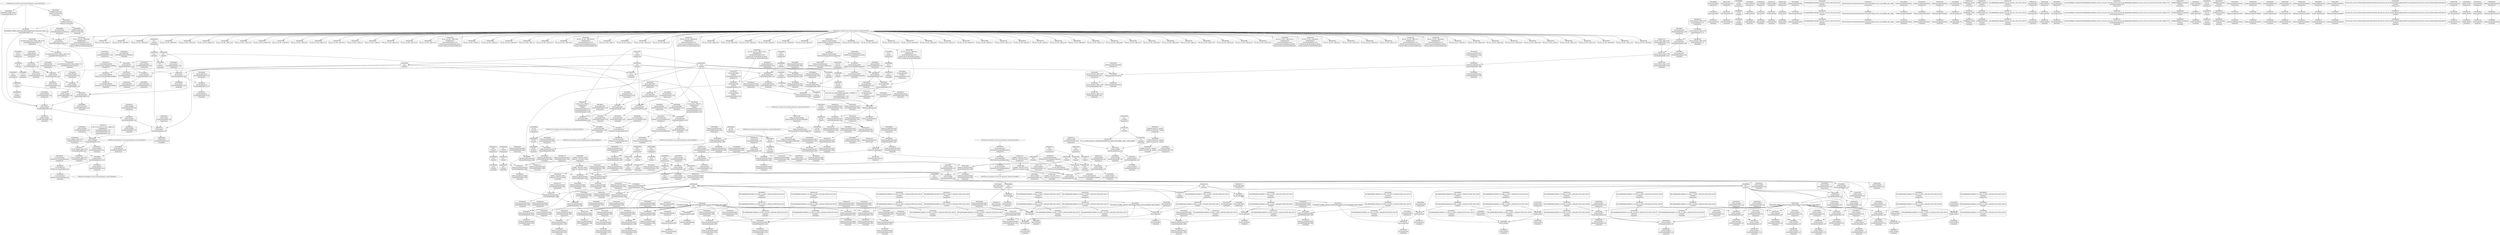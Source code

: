 digraph {
	CE0x3ef1ba0 [shape=record,shape=Mrecord,label="{CE0x3ef1ba0|current_sid:sid|security/selinux/hooks.c,220|*SummSource*}"]
	CE0x3f4be40 [shape=record,shape=Mrecord,label="{CE0x3f4be40|get_current:tmp1}"]
	CE0x5deea40 [shape=record,shape=Mrecord,label="{CE0x5deea40|selinux_ipc_permission:and|security/selinux/hooks.c,5488}"]
	CE0x3eca850 [shape=record,shape=Mrecord,label="{CE0x3eca850|i64*_getelementptr_inbounds_(_12_x_i64_,_12_x_i64_*___llvm_gcov_ctr293,_i64_0,_i64_11)|*Constant*|*SummSource*}"]
	CE0x3efbc20 [shape=record,shape=Mrecord,label="{CE0x3efbc20|ipc_has_perm:key|security/selinux/hooks.c,5134|*SummSource*}"]
	CE0x3eba1b0 [shape=record,shape=Mrecord,label="{CE0x3eba1b0|selinux_ipc_permission:tmp10|security/selinux/hooks.c,5490|*SummSource*}"]
	CE0x3f006b0 [shape=record,shape=Mrecord,label="{CE0x3f006b0|avc_has_perm:tclass|Function::avc_has_perm&Arg::tclass::|*SummSource*}"]
	CE0x3ec6240 [shape=record,shape=Mrecord,label="{CE0x3ec6240|ipc_has_perm:entry|*SummSink*}"]
	CE0x3ebf2d0 [shape=record,shape=Mrecord,label="{CE0x3ebf2d0|get_current:tmp4|./arch/x86/include/asm/current.h,14}"]
	CE0x3f06490 [shape=record,shape=Mrecord,label="{CE0x3f06490|current_sid:tmp12|security/selinux/hooks.c,218|*SummSource*}"]
	CE0x3eefef0 [shape=record,shape=Mrecord,label="{CE0x3eefef0|current_sid:tmp21|security/selinux/hooks.c,218|*SummSource*}"]
	CE0x3ecf170 [shape=record,shape=Mrecord,label="{CE0x3ecf170|80:_i32,_112:_i8*,_:_CRE_96,100_|*MultipleSource*|security/selinux/hooks.c,5131|Function::ipc_has_perm&Arg::ipc_perms::|Function::selinux_ipc_permission&Arg::ipcp::}"]
	CE0x3eb8320 [shape=record,shape=Mrecord,label="{CE0x3eb8320|selinux_ipc_permission:tmp|*SummSink*}"]
	CE0x3ece2d0 [shape=record,shape=Mrecord,label="{CE0x3ece2d0|80:_i32,_112:_i8*,_:_CRE_67,68_}"]
	CE0x3ec4000 [shape=record,shape=Mrecord,label="{CE0x3ec4000|_call_void_mcount()_#3|*SummSource*}"]
	CE0x3f099c0 [shape=record,shape=Mrecord,label="{CE0x3f099c0|i1_true|*Constant*}"]
	CE0x3f13520 [shape=record,shape=Mrecord,label="{CE0x3f13520|current_sid:tobool1|security/selinux/hooks.c,218}"]
	CE0x3f1af00 [shape=record,shape=Mrecord,label="{CE0x3f1af00|i64*_getelementptr_inbounds_(_11_x_i64_,_11_x_i64_*___llvm_gcov_ctr125,_i64_0,_i64_10)|*Constant*}"]
	CE0x3efc510 [shape=record,shape=Mrecord,label="{CE0x3efc510|avc_has_perm:tclass|Function::avc_has_perm&Arg::tclass::}"]
	CE0x3ef3130 [shape=record,shape=Mrecord,label="{CE0x3ef3130|i64*_getelementptr_inbounds_(_2_x_i64_,_2_x_i64_*___llvm_gcov_ctr98,_i64_0,_i64_0)|*Constant*}"]
	CE0x3ea4390 [shape=record,shape=Mrecord,label="{CE0x3ea4390|selinux_ipc_permission:conv3|security/selinux/hooks.c,5490|*SummSink*}"]
	CE0x3ecf630 [shape=record,shape=Mrecord,label="{CE0x3ecf630|ipc_has_perm:tmp4|*LoadInst*|security/selinux/hooks.c,5131}"]
	CE0x3f0ac10 [shape=record,shape=Mrecord,label="{CE0x3f0ac10|GLOBAL:current_sid.__warned|Global_var:current_sid.__warned|*SummSource*}"]
	CE0x3eee680 [shape=record,shape=Mrecord,label="{CE0x3eee680|80:_i32,_112:_i8*,_:_CRE_39,40_}"]
	CE0x3eb6d30 [shape=record,shape=Mrecord,label="{CE0x3eb6d30|i64_8|*Constant*|*SummSink*}"]
	CE0x3ec2730 [shape=record,shape=Mrecord,label="{CE0x3ec2730|i64*_getelementptr_inbounds_(_2_x_i64_,_2_x_i64_*___llvm_gcov_ctr294,_i64_0,_i64_1)|*Constant*|*SummSink*}"]
	CE0x3e98170 [shape=record,shape=Mrecord,label="{CE0x3e98170|selinux_ipc_permission:or|security/selinux/hooks.c,5489|*SummSink*}"]
	CE0x3ecfdd0 [shape=record,shape=Mrecord,label="{CE0x3ecfdd0|ipc_has_perm:tmp5|security/selinux/hooks.c,5131|*SummSink*}"]
	CE0x3f0d9e0 [shape=record,shape=Mrecord,label="{CE0x3f0d9e0|current_sid:do.end}"]
	CE0x3eb6ea0 [shape=record,shape=Mrecord,label="{CE0x3eb6ea0|selinux_ipc_permission:tmp15|security/selinux/hooks.c,5493}"]
	CE0x3ea7dc0 [shape=record,shape=Mrecord,label="{CE0x3ea7dc0|selinux_ipc_permission:tmp16|security/selinux/hooks.c,5493|*SummSource*}"]
	CE0x3eed870 [shape=record,shape=Mrecord,label="{CE0x3eed870|80:_i32,_112:_i8*,_:_CRE_24,25_}"]
	CE0x3ef1d00 [shape=record,shape=Mrecord,label="{CE0x3ef1d00|current_sid:sid|security/selinux/hooks.c,220|*SummSink*}"]
	CE0x3ea4e00 [shape=record,shape=Mrecord,label="{CE0x3ea4e00|selinux_ipc_permission:tmp6|security/selinux/hooks.c,5489|*SummSource*}"]
	CE0x3e8f5a0 [shape=record,shape=Mrecord,label="{CE0x3e8f5a0|i64*_getelementptr_inbounds_(_2_x_i64_,_2_x_i64_*___llvm_gcov_ctr294,_i64_0,_i64_0)|*Constant*}"]
	CE0x3ea56c0 [shape=record,shape=Mrecord,label="{CE0x3ea56c0|i64_5|*Constant*}"]
	CE0x3f0d8a0 [shape=record,shape=Mrecord,label="{CE0x3f0d8a0|current_sid:do.end|*SummSource*}"]
	CE0x3f00dc0 [shape=record,shape=Mrecord,label="{CE0x3f00dc0|avc_has_perm:requested|Function::avc_has_perm&Arg::requested::|*SummSink*}"]
	CE0x3ef2230 [shape=record,shape=Mrecord,label="{CE0x3ef2230|get_current:bb}"]
	CE0x3efb900 [shape=record,shape=Mrecord,label="{CE0x3efb900|i32_3|*Constant*|*SummSource*}"]
	CE0x3eee3b0 [shape=record,shape=Mrecord,label="{CE0x3eee3b0|80:_i32,_112:_i8*,_:_CRE_36,37_}"]
	CE0x3e97e80 [shape=record,shape=Mrecord,label="{CE0x3e97e80|i64_128|*Constant*|*SummSource*}"]
	CE0x3eff700 [shape=record,shape=Mrecord,label="{CE0x3eff700|ipc_has_perm:sclass|security/selinux/hooks.c,5136|*SummSink*}"]
	CE0x3f01a90 [shape=record,shape=Mrecord,label="{CE0x3f01a90|current_sid:if.end}"]
	CE0x3ec76c0 [shape=record,shape=Mrecord,label="{CE0x3ec76c0|selinux_ipc_permission:tmp22|security/selinux/hooks.c,5497}"]
	CE0x3ece000 [shape=record,shape=Mrecord,label="{CE0x3ece000|80:_i32,_112:_i8*,_:_CRE_64,65_}"]
	CE0x3efbab0 [shape=record,shape=Mrecord,label="{CE0x3efbab0|ipc_has_perm:tmp6|*LoadInst*|security/selinux/hooks.c,5134}"]
	CE0x3eed4b0 [shape=record,shape=Mrecord,label="{CE0x3eed4b0|80:_i32,_112:_i8*,_:_CRE_20,21_}"]
	CE0x3e906f0 [shape=record,shape=Mrecord,label="{CE0x3e906f0|GLOBAL:__llvm_gcov_ctr293|Global_var:__llvm_gcov_ctr293|*SummSource*}"]
	CE0x3e8f0c0 [shape=record,shape=Mrecord,label="{CE0x3e8f0c0|ipc_has_perm:tmp3}"]
	"CONST[source:0(mediator),value:0(static)][purpose:{operation}][SrcIdx:5]"
	CE0x3e9c100 [shape=record,shape=Mrecord,label="{CE0x3e9c100|selinux_ipc_permission:tmp7|security/selinux/hooks.c,5489|*SummSource*}"]
	CE0x3efdbd0 [shape=record,shape=Mrecord,label="{CE0x3efdbd0|ipc_has_perm:u|security/selinux/hooks.c,5134|*SummSource*}"]
	CE0x3f1b390 [shape=record,shape=Mrecord,label="{CE0x3f1b390|i64*_getelementptr_inbounds_(_11_x_i64_,_11_x_i64_*___llvm_gcov_ctr125,_i64_0,_i64_10)|*Constant*|*SummSink*}"]
	CE0x3ef07f0 [shape=record,shape=Mrecord,label="{CE0x3ef07f0|current_sid:security|security/selinux/hooks.c,218}"]
	CE0x3efbcf0 [shape=record,shape=Mrecord,label="{CE0x3efbcf0|ipc_has_perm:key|security/selinux/hooks.c,5134|*SummSink*}"]
	CE0x3f06960 [shape=record,shape=Mrecord,label="{CE0x3f06960|current_sid:bb|*SummSink*}"]
	"CONST[source:0(mediator),value:2(dynamic)][purpose:{object}][SnkIdx:1]"
	CE0x3ebeb80 [shape=record,shape=Mrecord,label="{CE0x3ebeb80|i64_1|*Constant*}"]
	CE0x3eeb960 [shape=record,shape=Mrecord,label="{CE0x3eeb960|i32_10|*Constant*}"]
	CE0x3ec2010 [shape=record,shape=Mrecord,label="{CE0x3ec2010|i32_1|*Constant*|*SummSource*}"]
	CE0x3ec89a0 [shape=record,shape=Mrecord,label="{CE0x3ec89a0|i64*_getelementptr_inbounds_(_2_x_i64_,_2_x_i64_*___llvm_gcov_ctr294,_i64_0,_i64_1)|*Constant*}"]
	CE0x3ebefd0 [shape=record,shape=Mrecord,label="{CE0x3ebefd0|selinux_ipc_permission:conv1|security/selinux/hooks.c,5489|*SummSource*}"]
	CE0x3ef0860 [shape=record,shape=Mrecord,label="{CE0x3ef0860|current_sid:security|security/selinux/hooks.c,218|*SummSource*}"]
	CE0x3ecd6a0 [shape=record,shape=Mrecord,label="{CE0x3ecd6a0|80:_i32,_112:_i8*,_:_CRE_54,55_}"]
	CE0x3eab990 [shape=record,shape=Mrecord,label="{CE0x3eab990|i64*_getelementptr_inbounds_(_12_x_i64_,_12_x_i64_*___llvm_gcov_ctr293,_i64_0,_i64_6)|*Constant*|*SummSink*}"]
	CE0x3ec09a0 [shape=record,shape=Mrecord,label="{CE0x3ec09a0|selinux_ipc_permission:bb}"]
	CE0x3eac8c0 [shape=record,shape=Mrecord,label="{CE0x3eac8c0|selinux_ipc_permission:cmp|security/selinux/hooks.c,5493|*SummSource*}"]
	CE0x5bacb20 [shape=record,shape=Mrecord,label="{CE0x5bacb20|selinux_ipc_permission:tmp1|*SummSource*}"]
	CE0x3effc50 [shape=record,shape=Mrecord,label="{CE0x3effc50|ipc_has_perm:call2|security/selinux/hooks.c,5136}"]
	CE0x3ebbf00 [shape=record,shape=Mrecord,label="{CE0x3ebbf00|current_sid:tmp3|*SummSource*}"]
	CE0x3ebca40 [shape=record,shape=Mrecord,label="{CE0x3ebca40|selinux_ipc_permission:tobool|security/selinux/hooks.c,5488|*SummSource*}"]
	CE0x3ef13b0 [shape=record,shape=Mrecord,label="{CE0x3ef13b0|current_sid:tmp23|security/selinux/hooks.c,218|*SummSink*}"]
	CE0x3ec1260 [shape=record,shape=Mrecord,label="{CE0x3ec1260|selinux_ipc_permission:tmp5|security/selinux/hooks.c,5488}"]
	CE0x3eead50 [shape=record,shape=Mrecord,label="{CE0x3eead50|i8*_getelementptr_inbounds_(_25_x_i8_,_25_x_i8_*_.str3,_i32_0,_i32_0)|*Constant*}"]
	CE0x3eb5950 [shape=record,shape=Mrecord,label="{CE0x3eb5950|selinux_ipc_permission:tmp3|security/selinux/hooks.c,5488|*SummSink*}"]
	CE0x3f0a340 [shape=record,shape=Mrecord,label="{CE0x3f0a340|current_sid:tmp15|security/selinux/hooks.c,218|*SummSink*}"]
	CE0x3efb3a0 [shape=record,shape=Mrecord,label="{CE0x3efb3a0|i8_4|*Constant*}"]
	CE0x3f01e30 [shape=record,shape=Mrecord,label="{CE0x3f01e30|current_sid:call|security/selinux/hooks.c,218|*SummSource*}"]
	CE0x3eaad30 [shape=record,shape=Mrecord,label="{CE0x3eaad30|i64*_getelementptr_inbounds_(_12_x_i64_,_12_x_i64_*___llvm_gcov_ctr293,_i64_0,_i64_10)|*Constant*|*SummSource*}"]
	CE0x3f07530 [shape=record,shape=Mrecord,label="{CE0x3f07530|get_current:tmp2|*SummSink*}"]
	CE0x3efffb0 [shape=record,shape=Mrecord,label="{CE0x3efffb0|ipc_has_perm:call2|security/selinux/hooks.c,5136|*SummSink*}"]
	CE0x3f0cdd0 [shape=record,shape=Mrecord,label="{CE0x3f0cdd0|i64*_getelementptr_inbounds_(_11_x_i64_,_11_x_i64_*___llvm_gcov_ctr125,_i64_0,_i64_8)|*Constant*}"]
	CE0x3f145f0 [shape=record,shape=Mrecord,label="{CE0x3f145f0|i64_5|*Constant*}"]
	CE0x3f07ac0 [shape=record,shape=Mrecord,label="{CE0x3f07ac0|%struct.task_struct*_(%struct.task_struct**)*_asm_movq_%gs:$_1:P_,$0_,_r,im,_dirflag_,_fpsr_,_flags_|*SummSource*}"]
	CE0x3f1b2e0 [shape=record,shape=Mrecord,label="{CE0x3f1b2e0|i64*_getelementptr_inbounds_(_11_x_i64_,_11_x_i64_*___llvm_gcov_ctr125,_i64_0,_i64_10)|*Constant*|*SummSource*}"]
	CE0x3f08f80 [shape=record,shape=Mrecord,label="{CE0x3f08f80|current_sid:tmp1}"]
	CE0x3e8ed80 [shape=record,shape=Mrecord,label="{CE0x3e8ed80|get_current:tmp4|./arch/x86/include/asm/current.h,14|*SummSource*}"]
	CE0x3ea1e30 [shape=record,shape=Mrecord,label="{CE0x3ea1e30|current_sid:bb|*SummSource*}"]
	CE0x3ea6d20 [shape=record,shape=Mrecord,label="{CE0x3ea6d20|selinux_ipc_permission:if.then}"]
	CE0x3ea74c0 [shape=record,shape=Mrecord,label="{CE0x3ea74c0|selinux_ipc_permission:av.1|*SummSource*}"]
	CE0x3eb3040 [shape=record,shape=Mrecord,label="{CE0x3eb3040|avc_has_perm:tsid|Function::avc_has_perm&Arg::tsid::|*SummSink*}"]
	CE0x3f0bf90 [shape=record,shape=Mrecord,label="{CE0x3f0bf90|i64*_getelementptr_inbounds_(_11_x_i64_,_11_x_i64_*___llvm_gcov_ctr125,_i64_0,_i64_6)|*Constant*|*SummSink*}"]
	CE0x3eaf320 [shape=record,shape=Mrecord,label="{CE0x3eaf320|i32_0|*Constant*|*SummSource*}"]
	CE0x3e9bff0 [shape=record,shape=Mrecord,label="{CE0x3e9bff0|selinux_ipc_permission:tmp7|security/selinux/hooks.c,5489}"]
	CE0x3f01fe0 [shape=record,shape=Mrecord,label="{CE0x3f01fe0|i32_0|*Constant*}"]
	CE0x3eee0e0 [shape=record,shape=Mrecord,label="{CE0x3eee0e0|80:_i32,_112:_i8*,_:_CRE_33,34_}"]
	CE0x3efec10 [shape=record,shape=Mrecord,label="{CE0x3efec10|0:_i16,_4:_i32,_:_CRE_0,2_|*MultipleSource*|*LoadInst*|security/selinux/hooks.c,5131|security/selinux/hooks.c,5131|security/selinux/hooks.c,5136}"]
	CE0x3ebbd00 [shape=record,shape=Mrecord,label="{CE0x3ebbd00|i64*_getelementptr_inbounds_(_2_x_i64_,_2_x_i64_*___llvm_gcov_ctr294,_i64_0,_i64_1)|*Constant*|*SummSource*}"]
	CE0x3ef0020 [shape=record,shape=Mrecord,label="{CE0x3ef0020|i32_22|*Constant*}"]
	CE0x3ecca70 [shape=record,shape=Mrecord,label="{CE0x3ecca70|80:_i32,_112:_i8*,_:_CRE_41,42_}"]
	CE0x3f0d910 [shape=record,shape=Mrecord,label="{CE0x3f0d910|current_sid:do.end|*SummSink*}"]
	CE0x3f09730 [shape=record,shape=Mrecord,label="{CE0x3f09730|current_sid:tmp14|security/selinux/hooks.c,218|*SummSource*}"]
	CE0x3eb2d70 [shape=record,shape=Mrecord,label="{CE0x3eb2d70|avc_has_perm:tsid|Function::avc_has_perm&Arg::tsid::}"]
	CE0x3ef1fa0 [shape=record,shape=Mrecord,label="{CE0x3ef1fa0|0:_i32,_4:_i32,_8:_i32,_12:_i32,_:_CMRE_4,8_|*MultipleSource*|security/selinux/hooks.c,218|security/selinux/hooks.c,218|security/selinux/hooks.c,220}"]
	CE0x3ea9a00 [shape=record,shape=Mrecord,label="{CE0x3ea9a00|selinux_ipc_permission:and|security/selinux/hooks.c,5488|*SummSink*}"]
	CE0x3ec1590 [shape=record,shape=Mrecord,label="{CE0x3ec1590|selinux_ipc_permission:tmp4|security/selinux/hooks.c,5488}"]
	CE0x3ecd100 [shape=record,shape=Mrecord,label="{CE0x3ecd100|80:_i32,_112:_i8*,_:_CRE_48,49_}"]
	CE0x3ecda60 [shape=record,shape=Mrecord,label="{CE0x3ecda60|80:_i32,_112:_i8*,_:_CRE_58,59_}"]
	CE0x3ecc080 [shape=record,shape=Mrecord,label="{CE0x3ecc080|selinux_ipc_permission:tmp5|security/selinux/hooks.c,5488|*SummSource*}"]
	CE0x3ea17d0 [shape=record,shape=Mrecord,label="{CE0x3ea17d0|i64_4|*Constant*|*SummSink*}"]
	CE0x3f01ed0 [shape=record,shape=Mrecord,label="{CE0x3f01ed0|current_sid:call|security/selinux/hooks.c,218|*SummSink*}"]
	"CONST[source:0(mediator),value:2(dynamic)][purpose:{subject}][SnkIdx:0]"
	CE0x3eecb50 [shape=record,shape=Mrecord,label="{CE0x3eecb50|80:_i32,_112:_i8*,_:_CRE_10,11_}"]
	CE0x3ea8b00 [shape=record,shape=Mrecord,label="{CE0x3ea8b00|selinux_ipc_permission:conv9|security/selinux/hooks.c,5491|*SummSource*}"]
	CE0x3f1aab0 [shape=record,shape=Mrecord,label="{CE0x3f1aab0|current_sid:tmp18|security/selinux/hooks.c,218|*SummSink*}"]
	CE0x52572e0 [shape=record,shape=Mrecord,label="{CE0x52572e0|selinux_ipc_permission:flag|Function::selinux_ipc_permission&Arg::flag::|*SummSink*}"]
	CE0x3f05460 [shape=record,shape=Mrecord,label="{CE0x3f05460|current_sid:tmp2|*SummSink*}"]
	CE0x3eef860 [shape=record,shape=Mrecord,label="{CE0x3eef860|COLLAPSED:_GCMRE_current_task_external_global_%struct.task_struct*:_elem_0::|security/selinux/hooks.c,218}"]
	CE0x3ea9d20 [shape=record,shape=Mrecord,label="{CE0x3ea9d20|selinux_ipc_permission:if.end13|*SummSink*}"]
	CE0x3ece4b0 [shape=record,shape=Mrecord,label="{CE0x3ece4b0|80:_i32,_112:_i8*,_:_CRE_69,70_}"]
	CE0x3ecb630 [shape=record,shape=Mrecord,label="{CE0x3ecb630|_ret_i32_%retval.0,_!dbg_!27733|security/selinux/hooks.c,5497|*SummSource*}"]
	CE0x3ecd880 [shape=record,shape=Mrecord,label="{CE0x3ecd880|80:_i32,_112:_i8*,_:_CRE_56,57_}"]
	CE0x3eecc40 [shape=record,shape=Mrecord,label="{CE0x3eecc40|80:_i32,_112:_i8*,_:_CRE_11,12_}"]
	CE0x3eeda50 [shape=record,shape=Mrecord,label="{CE0x3eeda50|80:_i32,_112:_i8*,_:_CRE_26,27_}"]
	CE0x3efe640 [shape=record,shape=Mrecord,label="{CE0x3efe640|ipc_has_perm:sid1|security/selinux/hooks.c,5136|*SummSource*}"]
	CE0x3eec970 [shape=record,shape=Mrecord,label="{CE0x3eec970|80:_i32,_112:_i8*,_:_CRE_8,9_}"]
	CE0x3ecd790 [shape=record,shape=Mrecord,label="{CE0x3ecd790|80:_i32,_112:_i8*,_:_CRE_55,56_}"]
	"CONST[source:1(input),value:2(dynamic)][purpose:{operation}][SrcIdx:4]"
	CE0x3ec2980 [shape=record,shape=Mrecord,label="{CE0x3ec2980|i64_128|*Constant*}"]
	CE0x3ecf500 [shape=record,shape=Mrecord,label="{CE0x3ecf500|80:_i32,_112:_i8*,_:_CRE_112,120_|*MultipleSource*|security/selinux/hooks.c,5131|Function::ipc_has_perm&Arg::ipc_perms::|Function::selinux_ipc_permission&Arg::ipcp::}"]
	CE0x3eb2f10 [shape=record,shape=Mrecord,label="{CE0x3eb2f10|avc_has_perm:tsid|Function::avc_has_perm&Arg::tsid::|*SummSource*}"]
	CE0x3eebcf0 [shape=record,shape=Mrecord,label="{CE0x3eebcf0|ipc_has_perm:security|security/selinux/hooks.c,5131|*SummSource*}"]
	CE0x3efbb20 [shape=record,shape=Mrecord,label="{CE0x3efbb20|ipc_has_perm:key|security/selinux/hooks.c,5134}"]
	CE0x3eef660 [shape=record,shape=Mrecord,label="{CE0x3eef660|i32_78|*Constant*|*SummSink*}"]
	CE0x3eee590 [shape=record,shape=Mrecord,label="{CE0x3eee590|80:_i32,_112:_i8*,_:_CRE_38,39_}"]
	CE0x3ebd9a0 [shape=record,shape=Mrecord,label="{CE0x3ebd9a0|selinux_ipc_permission:entry|*SummSink*}"]
	CE0x5531c40 [shape=record,shape=Mrecord,label="{CE0x5531c40|selinux_ipc_permission:tmp1}"]
	CE0x3ece690 [shape=record,shape=Mrecord,label="{CE0x3ece690|80:_i32,_112:_i8*,_:_CRE_71,72_}"]
	CE0x3ed0070 [shape=record,shape=Mrecord,label="{CE0x3ed0070|ipc_has_perm:type|security/selinux/hooks.c,5133}"]
	CE0x3ea7ef0 [shape=record,shape=Mrecord,label="{CE0x3ea7ef0|selinux_ipc_permission:tmp16|security/selinux/hooks.c,5493|*SummSink*}"]
	CE0x3ece3c0 [shape=record,shape=Mrecord,label="{CE0x3ece3c0|80:_i32,_112:_i8*,_:_CRE_68,69_}"]
	"CONST[source:0(mediator),value:2(dynamic)][purpose:{object}][SnkIdx:2]"
	CE0x3ea2150 [shape=record,shape=Mrecord,label="{CE0x3ea2150|selinux_ipc_permission:conv7|security/selinux/hooks.c,5491|*SummSource*}"]
	CE0x3ece5a0 [shape=record,shape=Mrecord,label="{CE0x3ece5a0|80:_i32,_112:_i8*,_:_CRE_70,71_}"]
	CE0x3ec1110 [shape=record,shape=Mrecord,label="{CE0x3ec1110|selinux_ipc_permission:tmp4|security/selinux/hooks.c,5488|*SummSink*}"]
	CE0x3eccc50 [shape=record,shape=Mrecord,label="{CE0x3eccc50|80:_i32,_112:_i8*,_:_CRE_43,44_}"]
	CE0x3eedd20 [shape=record,shape=Mrecord,label="{CE0x3eedd20|80:_i32,_112:_i8*,_:_CRE_29,30_}"]
	CE0x3eca900 [shape=record,shape=Mrecord,label="{CE0x3eca900|i64*_getelementptr_inbounds_(_12_x_i64_,_12_x_i64_*___llvm_gcov_ctr293,_i64_0,_i64_11)|*Constant*|*SummSink*}"]
	CE0x3f06200 [shape=record,shape=Mrecord,label="{CE0x3f06200|current_sid:tmp11|security/selinux/hooks.c,218|*SummSink*}"]
	CE0x3eef280 [shape=record,shape=Mrecord,label="{CE0x3eef280|_ret_%struct.task_struct*_%tmp4,_!dbg_!27714|./arch/x86/include/asm/current.h,14|*SummSink*}"]
	CE0x3ec4070 [shape=record,shape=Mrecord,label="{CE0x3ec4070|selinux_ipc_permission:tmp1|*SummSink*}"]
	CE0x3e8fec0 [shape=record,shape=Mrecord,label="{CE0x3e8fec0|_call_void_mcount()_#3|*SummSink*}"]
	CE0x3eb9370 [shape=record,shape=Mrecord,label="{CE0x3eb9370|i64_0|*Constant*|*SummSource*}"]
	CE0x3f1c4c0 [shape=record,shape=Mrecord,label="{CE0x3f1c4c0|GLOBAL:get_current|*Constant*|*SummSink*}"]
	CE0x3ecf9c0 [shape=record,shape=Mrecord,label="{CE0x3ecf9c0|ipc_has_perm:tmp4|*LoadInst*|security/selinux/hooks.c,5131|*SummSink*}"]
	CE0x3ef1230 [shape=record,shape=Mrecord,label="{CE0x3ef1230|current_sid:tmp23|security/selinux/hooks.c,218|*SummSource*}"]
	CE0x3eb5530 [shape=record,shape=Mrecord,label="{CE0x3eb5530|GLOBAL:current_sid|*Constant*|*SummSource*}"]
	CE0x3eb8aa0 [shape=record,shape=Mrecord,label="{CE0x3eb8aa0|selinux_ipc_permission:if.then|*SummSource*}"]
	CE0x3e8fdc0 [shape=record,shape=Mrecord,label="{CE0x3e8fdc0|_call_void_mcount()_#3|*SummSource*}"]
	CE0x3eec240 [shape=record,shape=Mrecord,label="{CE0x3eec240|80:_i32,_112:_i8*,_:_CRE_2,3_}"]
	CE0x3eaf080 [shape=record,shape=Mrecord,label="{CE0x3eaf080|ipc_has_perm:tmp2|*SummSource*}"]
	CE0x3efdd90 [shape=record,shape=Mrecord,label="{CE0x3efdd90|ipc_has_perm:u|security/selinux/hooks.c,5134|*SummSink*}"]
	CE0x3eed690 [shape=record,shape=Mrecord,label="{CE0x3eed690|80:_i32,_112:_i8*,_:_CRE_22,23_}"]
	CE0x3f1d290 [shape=record,shape=Mrecord,label="{CE0x3f1d290|current_sid:tmp17|security/selinux/hooks.c,218|*SummSource*}"]
	CE0x3f1a780 [shape=record,shape=Mrecord,label="{CE0x3f1a780|i8*_getelementptr_inbounds_(_45_x_i8_,_45_x_i8_*_.str12,_i32_0,_i32_0)|*Constant*|*SummSource*}"]
	CE0x3f1c820 [shape=record,shape=Mrecord,label="{CE0x3f1c820|get_current:entry|*SummSink*}"]
	CE0x3eed960 [shape=record,shape=Mrecord,label="{CE0x3eed960|80:_i32,_112:_i8*,_:_CRE_25,26_}"]
	CE0x3f10700 [shape=record,shape=Mrecord,label="{CE0x3f10700|current_sid:if.then|*SummSink*}"]
	CE0x3f03cb0 [shape=record,shape=Mrecord,label="{CE0x3f03cb0|GLOBAL:current_task|Global_var:current_task}"]
	CE0x3eedff0 [shape=record,shape=Mrecord,label="{CE0x3eedff0|80:_i32,_112:_i8*,_:_CRE_32,33_}"]
	CE0x3eca6d0 [shape=record,shape=Mrecord,label="{CE0x3eca6d0|selinux_ipc_permission:tmp22|security/selinux/hooks.c,5497|*SummSource*}"]
	CE0x3ec0450 [shape=record,shape=Mrecord,label="{CE0x3ec0450|selinux_ipc_permission:tmp12|security/selinux/hooks.c,5491}"]
	CE0x3eb3c40 [shape=record,shape=Mrecord,label="{CE0x3eb3c40|selinux_ipc_permission:tmp19|security/selinux/hooks.c,5494}"]
	CE0x3ec1e30 [shape=record,shape=Mrecord,label="{CE0x3ec1e30|ipc_has_perm:tmp1|*SummSink*}"]
	CE0x3ec7820 [shape=record,shape=Mrecord,label="{CE0x3ec7820|_ret_i32_%retval.0,_!dbg_!27733|security/selinux/hooks.c,5497|*SummSink*}"]
	CE0x3f101b0 [shape=record,shape=Mrecord,label="{CE0x3f101b0|i8_1|*Constant*}"]
	CE0x3eae4a0 [shape=record,shape=Mrecord,label="{CE0x3eae4a0|current_sid:tmp9|security/selinux/hooks.c,218}"]
	CE0x3efe090 [shape=record,shape=Mrecord,label="{CE0x3efe090|ipc_has_perm:ipc_id|security/selinux/hooks.c,5134|*SummSource*}"]
	CE0x3eefa30 [shape=record,shape=Mrecord,label="{CE0x3eefa30|current_sid:cred|security/selinux/hooks.c,218|*SummSink*}"]
	CE0x3ec1370 [shape=record,shape=Mrecord,label="{CE0x3ec1370|selinux_ipc_permission:tmp2|security/selinux/hooks.c,5488}"]
	CE0x3e9f150 [shape=record,shape=Mrecord,label="{CE0x3e9f150|GLOBAL:current_sid|*Constant*}"]
	CE0x3f059f0 [shape=record,shape=Mrecord,label="{CE0x3f059f0|current_sid:tmp4|security/selinux/hooks.c,218|*SummSink*}"]
	CE0x3efc350 [shape=record,shape=Mrecord,label="{CE0x3efc350|avc_has_perm:entry|*SummSink*}"]
	CE0x3e8fa30 [shape=record,shape=Mrecord,label="{CE0x3e8fa30|current_sid:tmp12|security/selinux/hooks.c,218|*SummSink*}"]
	CE0x3e98dd0 [shape=record,shape=Mrecord,label="{CE0x3e98dd0|i32_292|*Constant*}"]
	CE0x3f0f260 [shape=record,shape=Mrecord,label="{CE0x3f0f260|i64*_getelementptr_inbounds_(_11_x_i64_,_11_x_i64_*___llvm_gcov_ctr125,_i64_0,_i64_0)|*Constant*}"]
	CE0x3f12db0 [shape=record,shape=Mrecord,label="{CE0x3f12db0|current_sid:tmp|*SummSink*}"]
	CE0x3f12570 [shape=record,shape=Mrecord,label="{CE0x3f12570|0:_i8,_:_GCMR_current_sid.__warned_internal_global_i8_0,_section_.data.unlikely_,_align_1:_elem_0:default:}"]
	CE0x3f0bd00 [shape=record,shape=Mrecord,label="{CE0x3f0bd00|i64*_getelementptr_inbounds_(_11_x_i64_,_11_x_i64_*___llvm_gcov_ctr125,_i64_0,_i64_6)|*Constant*|*SummSource*}"]
	CE0x3f15110 [shape=record,shape=Mrecord,label="{CE0x3f15110|_call_void_lockdep_rcu_suspicious(i8*_getelementptr_inbounds_(_25_x_i8_,_25_x_i8_*_.str3,_i32_0,_i32_0),_i32_218,_i8*_getelementptr_inbounds_(_45_x_i8_,_45_x_i8_*_.str12,_i32_0,_i32_0))_#10,_!dbg_!27727|security/selinux/hooks.c,218|*SummSink*}"]
	CE0x3ea82d0 [shape=record,shape=Mrecord,label="{CE0x3ea82d0|selinux_ipc_permission:tmp17|security/selinux/hooks.c,5493|*SummSource*}"]
	CE0x3eeb430 [shape=record,shape=Mrecord,label="{CE0x3eeb430|GLOBAL:lockdep_rcu_suspicious|*Constant*|*SummSink*}"]
	CE0x3f31370 [shape=record,shape=Mrecord,label="{CE0x3f31370|get_current:tmp|*SummSource*}"]
	CE0x3eedc30 [shape=record,shape=Mrecord,label="{CE0x3eedc30|80:_i32,_112:_i8*,_:_CRE_28,29_}"]
	CE0x3eaade0 [shape=record,shape=Mrecord,label="{CE0x3eaade0|i64*_getelementptr_inbounds_(_12_x_i64_,_12_x_i64_*___llvm_gcov_ctr293,_i64_0,_i64_10)|*Constant*|*SummSink*}"]
	CE0x3ecbe50 [shape=record,shape=Mrecord,label="{CE0x3ecbe50|selinux_ipc_permission:tmp9|security/selinux/hooks.c,5490|*SummSource*}"]
	CE0x3f0e8d0 [shape=record,shape=Mrecord,label="{CE0x3f0e8d0|current_sid:tmp7|security/selinux/hooks.c,218|*SummSource*}"]
	CE0x3f0a2d0 [shape=record,shape=Mrecord,label="{CE0x3f0a2d0|current_sid:tmp15|security/selinux/hooks.c,218|*SummSource*}"]
	CE0x3eba2c0 [shape=record,shape=Mrecord,label="{CE0x3eba2c0|selinux_ipc_permission:tmp10|security/selinux/hooks.c,5490|*SummSink*}"]
	CE0x3eb8570 [shape=record,shape=Mrecord,label="{CE0x3eb8570|selinux_ipc_permission:tmp15|security/selinux/hooks.c,5493|*SummSource*}"]
	CE0x3f1b790 [shape=record,shape=Mrecord,label="{CE0x3f1b790|current_sid:tmp20|security/selinux/hooks.c,218|*SummSink*}"]
	CE0x3eca030 [shape=record,shape=Mrecord,label="{CE0x3eca030|selinux_ipc_permission:retval.0|*SummSource*}"]
	CE0x3e8fb60 [shape=record,shape=Mrecord,label="{CE0x3e8fb60|i64*_getelementptr_inbounds_(_11_x_i64_,_11_x_i64_*___llvm_gcov_ctr125,_i64_0,_i64_6)|*Constant*}"]
	CE0x3e98d60 [shape=record,shape=Mrecord,label="{CE0x3e98d60|selinux_ipc_permission:conv|security/selinux/hooks.c,5488|*SummSink*}"]
	CE0x3ecf3d0 [shape=record,shape=Mrecord,label="{CE0x3ecf3d0|80:_i32,_112:_i8*,_:_CRE_104,112_|*MultipleSource*|security/selinux/hooks.c,5131|Function::ipc_has_perm&Arg::ipc_perms::|Function::selinux_ipc_permission&Arg::ipcp::}"]
	CE0x3ed1b00 [shape=record,shape=Mrecord,label="{CE0x3ed1b00|ipc_has_perm:type|security/selinux/hooks.c,5133|*SummSink*}"]
	CE0x3ea95e0 [shape=record,shape=Mrecord,label="{CE0x3ea95e0|selinux_ipc_permission:if.then|*SummSink*}"]
	CE0x3eb4620 [shape=record,shape=Mrecord,label="{CE0x3eb4620|selinux_ipc_permission:call|security/selinux/hooks.c,5496|*SummSink*}"]
	CE0x3f1d300 [shape=record,shape=Mrecord,label="{CE0x3f1d300|current_sid:tmp17|security/selinux/hooks.c,218|*SummSink*}"]
	CE0x3f07b50 [shape=record,shape=Mrecord,label="{CE0x3f07b50|%struct.task_struct*_(%struct.task_struct**)*_asm_movq_%gs:$_1:P_,$0_,_r,im,_dirflag_,_fpsr_,_flags_|*SummSink*}"]
	CE0x3ec8010 [shape=record,shape=Mrecord,label="{CE0x3ec8010|COLLAPSED:_GCMRE___llvm_gcov_ctr294_internal_global_2_x_i64_zeroinitializer:_elem_0:default:}"]
	CE0x3efc4a0 [shape=record,shape=Mrecord,label="{CE0x3efc4a0|avc_has_perm:ssid|Function::avc_has_perm&Arg::ssid::}"]
	CE0x3f13e20 [shape=record,shape=Mrecord,label="{CE0x3f13e20|current_sid:tmp|*SummSource*}"]
	CE0x3f00790 [shape=record,shape=Mrecord,label="{CE0x3f00790|avc_has_perm:tclass|Function::avc_has_perm&Arg::tclass::|*SummSink*}"]
	CE0x3f1cb00 [shape=record,shape=Mrecord,label="{CE0x3f1cb00|i64*_getelementptr_inbounds_(_11_x_i64_,_11_x_i64_*___llvm_gcov_ctr125,_i64_0,_i64_9)|*Constant*}"]
	CE0x3ecef10 [shape=record,shape=Mrecord,label="{CE0x3ecef10|80:_i32,_112:_i8*,_:_CRE_88,92_|*MultipleSource*|security/selinux/hooks.c,5131|Function::ipc_has_perm&Arg::ipc_perms::|Function::selinux_ipc_permission&Arg::ipcp::}"]
	CE0x3eb5b60 [shape=record,shape=Mrecord,label="{CE0x3eb5b60|i64_0|*Constant*}"]
	CE0x3f149a0 [shape=record,shape=Mrecord,label="{CE0x3f149a0|get_current:tmp3}"]
	CE0x3eb88a0 [shape=record,shape=Mrecord,label="{CE0x3eb88a0|selinux_ipc_permission:tmp16|security/selinux/hooks.c,5493}"]
	CE0x3ea97f0 [shape=record,shape=Mrecord,label="{CE0x3ea97f0|i64*_getelementptr_inbounds_(_2_x_i64_,_2_x_i64_*___llvm_gcov_ctr98,_i64_0,_i64_1)|*Constant*|*SummSink*}"]
	CE0x3eb9640 [shape=record,shape=Mrecord,label="{CE0x3eb9640|selinux_ipc_permission:tmp3|security/selinux/hooks.c,5488}"]
	CE0x3f0cbc0 [shape=record,shape=Mrecord,label="{CE0x3f0cbc0|i64*_getelementptr_inbounds_(_11_x_i64_,_11_x_i64_*___llvm_gcov_ctr125,_i64_0,_i64_8)|*Constant*|*SummSink*}"]
	CE0x3efbfb0 [shape=record,shape=Mrecord,label="{CE0x3efbfb0|ipc_has_perm:tmp6|*LoadInst*|security/selinux/hooks.c,5134|*SummSource*}"]
	CE0x3eb33f0 [shape=record,shape=Mrecord,label="{CE0x3eb33f0|i64*_getelementptr_inbounds_(_12_x_i64_,_12_x_i64_*___llvm_gcov_ctr293,_i64_0,_i64_9)|*Constant*|*SummSink*}"]
	CE0x3eb5110 [shape=record,shape=Mrecord,label="{CE0x3eb5110|ipc_has_perm:tmp3|*SummSource*}"]
	CE0x3f08ff0 [shape=record,shape=Mrecord,label="{CE0x3f08ff0|current_sid:tmp1|*SummSource*}"]
	CE0x3ebfda0 [shape=record,shape=Mrecord,label="{CE0x3ebfda0|selinux_ipc_permission:tmp17|security/selinux/hooks.c,5493|*SummSink*}"]
	CE0x3ec6e70 [shape=record,shape=Mrecord,label="{CE0x3ec6e70|ipc_has_perm:perms|Function::ipc_has_perm&Arg::perms::|*SummSource*}"]
	CE0x3ebc840 [shape=record,shape=Mrecord,label="{CE0x3ebc840|selinux_ipc_permission:tmp14|security/selinux/hooks.c,5493|*SummSink*}"]
	CE0x3efd840 [shape=record,shape=Mrecord,label="{CE0x3efd840|avc_has_perm:entry|*SummSource*}"]
	CE0x3f0b210 [shape=record,shape=Mrecord,label="{CE0x3f0b210|current_sid:do.body}"]
	CE0x3f09b90 [shape=record,shape=Mrecord,label="{CE0x3f09b90|i1_true|*Constant*|*SummSource*}"]
	CE0x3ea5730 [shape=record,shape=Mrecord,label="{CE0x3ea5730|i64_5|*Constant*|*SummSource*}"]
	CE0x3ea5ae0 [shape=record,shape=Mrecord,label="{CE0x3ea5ae0|selinux_ipc_permission:flag|Function::selinux_ipc_permission&Arg::flag::}"]
	CE0x3e9b900 [shape=record,shape=Mrecord,label="{CE0x3e9b900|selinux_ipc_permission:tobool5|security/selinux/hooks.c,5490|*SummSource*}"]
	CE0x3eeb290 [shape=record,shape=Mrecord,label="{CE0x3eeb290|GLOBAL:lockdep_rcu_suspicious|*Constant*}"]
	CE0x3f09890 [shape=record,shape=Mrecord,label="{CE0x3f09890|current_sid:tmp14|security/selinux/hooks.c,218|*SummSink*}"]
	CE0x3eb3780 [shape=record,shape=Mrecord,label="{CE0x3eb3780|selinux_ipc_permission:tmp18|security/selinux/hooks.c,5494}"]
	CE0x3e8ffb0 [shape=record,shape=Mrecord,label="{CE0x3e8ffb0|ipc_has_perm:call|security/selinux/hooks.c,5129}"]
	CE0x3ef08d0 [shape=record,shape=Mrecord,label="{CE0x3ef08d0|current_sid:security|security/selinux/hooks.c,218|*SummSink*}"]
	CE0x3ebd060 [shape=record,shape=Mrecord,label="{CE0x3ebd060|selinux_ipc_permission:av.0}"]
	CE0x3ec6ee0 [shape=record,shape=Mrecord,label="{CE0x3ec6ee0|ipc_has_perm:perms|Function::ipc_has_perm&Arg::perms::|*SummSink*}"]
	CE0x3ec8c30 [shape=record,shape=Mrecord,label="{CE0x3ec8c30|ipc_has_perm:ad|security/selinux/hooks.c, 5128|*SummSink*}"]
	CE0x3ecc610 [shape=record,shape=Mrecord,label="{CE0x3ecc610|i32_0|*Constant*}"]
	CE0x3eebdc0 [shape=record,shape=Mrecord,label="{CE0x3eebdc0|ipc_has_perm:security|security/selinux/hooks.c,5131|*SummSink*}"]
	CE0x3ecd2e0 [shape=record,shape=Mrecord,label="{CE0x3ecd2e0|80:_i32,_112:_i8*,_:_CRE_50,51_}"]
	CE0x3ef0110 [shape=record,shape=Mrecord,label="{CE0x3ef0110|current_sid:tmp21|security/selinux/hooks.c,218|*SummSink*}"]
	CE0x3ea7620 [shape=record,shape=Mrecord,label="{CE0x3ea7620|selinux_ipc_permission:av.1|*SummSink*}"]
	CE0x3f1c650 [shape=record,shape=Mrecord,label="{CE0x3f1c650|get_current:entry}"]
	CE0x3f1c340 [shape=record,shape=Mrecord,label="{CE0x3f1c340|GLOBAL:get_current|*Constant*|*SummSource*}"]
	CE0x3eed000 [shape=record,shape=Mrecord,label="{CE0x3eed000|80:_i32,_112:_i8*,_:_CRE_15,16_}"]
	CE0x3eac7a0 [shape=record,shape=Mrecord,label="{CE0x3eac7a0|selinux_ipc_permission:cmp|security/selinux/hooks.c,5493}"]
	CE0x3ea2600 [shape=record,shape=Mrecord,label="{CE0x3ea2600|i64_256|*Constant*|*SummSource*}"]
	CE0x3eeb760 [shape=record,shape=Mrecord,label="{CE0x3eeb760|i32_218|*Constant*|*SummSource*}"]
	CE0x3eccd40 [shape=record,shape=Mrecord,label="{CE0x3eccd40|80:_i32,_112:_i8*,_:_CRE_44,45_}"]
	CE0x3eb4c80 [shape=record,shape=Mrecord,label="{CE0x3eb4c80|GLOBAL:ipc_has_perm|*Constant*|*SummSink*}"]
	CE0x3f0a260 [shape=record,shape=Mrecord,label="{CE0x3f0a260|current_sid:tmp15|security/selinux/hooks.c,218}"]
	CE0x3ea9b10 [shape=record,shape=Mrecord,label="{CE0x3ea9b10|selinux_ipc_permission:return|*SummSource*}"]
	CE0x3eca970 [shape=record,shape=Mrecord,label="{CE0x3eca970|selinux_ipc_permission:tmp22|security/selinux/hooks.c,5497|*SummSink*}"]
	CE0x3ea6320 [shape=record,shape=Mrecord,label="{CE0x3ea6320|_ret_i32_%tmp24,_!dbg_!27742|security/selinux/hooks.c,220|*SummSource*}"]
	CE0x3f07a50 [shape=record,shape=Mrecord,label="{CE0x3f07a50|current_sid:tmp7|security/selinux/hooks.c,218}"]
	CE0x3eba9f0 [shape=record,shape=Mrecord,label="{CE0x3eba9f0|selinux_ipc_permission:if.end10}"]
	CE0x3ec17b0 [shape=record,shape=Mrecord,label="{CE0x3ec17b0|i64_2|*Constant*}"]
	CE0x3ead0c0 [shape=record,shape=Mrecord,label="{CE0x3ead0c0|selinux_ipc_permission:tmp10|security/selinux/hooks.c,5490}"]
	CE0x3ebc4b0 [shape=record,shape=Mrecord,label="{CE0x3ebc4b0|i64_7|*Constant*|*SummSource*}"]
	CE0x3ec0ad0 [shape=record,shape=Mrecord,label="{CE0x3ec0ad0|selinux_ipc_permission:bb|*SummSink*}"]
	CE0x3f0ff20 [shape=record,shape=Mrecord,label="{CE0x3f0ff20|current_sid:tmp16|security/selinux/hooks.c,218|*SummSource*}"]
	CE0x3f01000 [shape=record,shape=Mrecord,label="{CE0x3f01000|avc_has_perm:auditdata|Function::avc_has_perm&Arg::auditdata::}"]
	CE0x3f016e0 [shape=record,shape=Mrecord,label="{CE0x3f016e0|current_sid:if.end|*SummSink*}"]
	CE0x3f0a920 [shape=record,shape=Mrecord,label="{CE0x3f0a920|current_sid:bb}"]
	"CONST[source:0(mediator),value:2(dynamic)][purpose:{subject}][SrcIdx:7]"
	CE0x3ea2070 [shape=record,shape=Mrecord,label="{CE0x3ea2070|current_sid:land.lhs.true2}"]
	CE0x3eab4d0 [shape=record,shape=Mrecord,label="{CE0x3eab4d0|GLOBAL:__llvm_gcov_ctr293|Global_var:__llvm_gcov_ctr293}"]
	CE0x3f01070 [shape=record,shape=Mrecord,label="{CE0x3f01070|avc_has_perm:auditdata|Function::avc_has_perm&Arg::auditdata::|*SummSource*}"]
	CE0x3f09d40 [shape=record,shape=Mrecord,label="{CE0x3f09d40|current_sid:land.lhs.true2|*SummSource*}"]
	CE0x3eed1e0 [shape=record,shape=Mrecord,label="{CE0x3eed1e0|80:_i32,_112:_i8*,_:_CRE_17,18_}"]
	CE0x3ea1970 [shape=record,shape=Mrecord,label="{CE0x3ea1970|selinux_ipc_permission:tmp9|security/selinux/hooks.c,5490}"]
	CE0x3eb5c70 [shape=record,shape=Mrecord,label="{CE0x3eb5c70|i64_3|*Constant*|*SummSink*}"]
	CE0x3eae880 [shape=record,shape=Mrecord,label="{CE0x3eae880|ipc_has_perm:tmp1|*SummSource*}"]
	CE0x3f10380 [shape=record,shape=Mrecord,label="{CE0x3f10380|i8_1|*Constant*|*SummSource*}"]
	CE0x3ea9100 [shape=record,shape=Mrecord,label="{CE0x3ea9100|selinux_ipc_permission:tmp11|security/selinux/hooks.c,5490|*SummSource*}"]
	CE0x3ec65d0 [shape=record,shape=Mrecord,label="{CE0x3ec65d0|selinux_ipc_permission:ipcp|Function::selinux_ipc_permission&Arg::ipcp::|*SummSink*}"]
	CE0x3ef18c0 [shape=record,shape=Mrecord,label="{CE0x3ef18c0|i32_1|*Constant*}"]
	CE0x3ece780 [shape=record,shape=Mrecord,label="{CE0x3ece780|80:_i32,_112:_i8*,_:_CRE_72,73_|*MultipleSource*|security/selinux/hooks.c,5131|Function::ipc_has_perm&Arg::ipc_perms::|Function::selinux_ipc_permission&Arg::ipcp::}"]
	CE0x3ecf040 [shape=record,shape=Mrecord,label="{CE0x3ecf040|80:_i32,_112:_i8*,_:_CRE_92,96_|*MultipleSource*|security/selinux/hooks.c,5131|Function::ipc_has_perm&Arg::ipc_perms::|Function::selinux_ipc_permission&Arg::ipcp::}"]
	CE0x3f091f0 [shape=record,shape=Mrecord,label="{CE0x3f091f0|i64*_getelementptr_inbounds_(_11_x_i64_,_11_x_i64_*___llvm_gcov_ctr125,_i64_0,_i64_1)|*Constant*}"]
	CE0x3eccf20 [shape=record,shape=Mrecord,label="{CE0x3eccf20|80:_i32,_112:_i8*,_:_CRE_46,47_}"]
	CE0x3ebf200 [shape=record,shape=Mrecord,label="{CE0x3ebf200|_call_void_mcount()_#3|*SummSink*}"]
	CE0x3eb5270 [shape=record,shape=Mrecord,label="{CE0x3eb5270|_call_void_mcount()_#3}"]
	CE0x3f1bf70 [shape=record,shape=Mrecord,label="{CE0x3f1bf70|current_sid:call4|security/selinux/hooks.c,218|*SummSink*}"]
	"CONST[source:1(input),value:2(dynamic)][purpose:{object}][SrcIdx:3]"
	CE0x3eab0e0 [shape=record,shape=Mrecord,label="{CE0x3eab0e0|selinux_ipc_permission:tmp21|security/selinux/hooks.c,5496|*SummSource*}"]
	CE0x3eccb60 [shape=record,shape=Mrecord,label="{CE0x3eccb60|80:_i32,_112:_i8*,_:_CRE_42,43_}"]
	CE0x3ec19b0 [shape=record,shape=Mrecord,label="{CE0x3ec19b0|GLOBAL:__llvm_gcov_ctr125|Global_var:__llvm_gcov_ctr125}"]
	CE0x3f11560 [shape=record,shape=Mrecord,label="{CE0x3f11560|current_sid:tmp8|security/selinux/hooks.c,218}"]
	CE0x3ec7fa0 [shape=record,shape=Mrecord,label="{CE0x3ec7fa0|ipc_has_perm:tmp}"]
	CE0x3f08760 [shape=record,shape=Mrecord,label="{CE0x3f08760|current_sid:tmp5|security/selinux/hooks.c,218|*SummSink*}"]
	CE0x3eac200 [shape=record,shape=Mrecord,label="{CE0x3eac200|selinux_ipc_permission:if.then12|*SummSource*}"]
	CE0x3effb40 [shape=record,shape=Mrecord,label="{CE0x3effb40|ipc_has_perm:tmp8|security/selinux/hooks.c,5136|*SummSink*}"]
	CE0x3e90840 [shape=record,shape=Mrecord,label="{CE0x3e90840|GLOBAL:__llvm_gcov_ctr293|Global_var:__llvm_gcov_ctr293|*SummSink*}"]
	CE0x3ece0f0 [shape=record,shape=Mrecord,label="{CE0x3ece0f0|80:_i32,_112:_i8*,_:_CRE_65,66_}"]
	CE0x3f06380 [shape=record,shape=Mrecord,label="{CE0x3f06380|current_sid:tmp12|security/selinux/hooks.c,218}"]
	CE0x3ef0f10 [shape=record,shape=Mrecord,label="{CE0x3ef0f10|current_sid:tmp23|security/selinux/hooks.c,218}"]
	CE0x3ea4d90 [shape=record,shape=Mrecord,label="{CE0x3ea4d90|selinux_ipc_permission:tmp6|security/selinux/hooks.c,5489}"]
	CE0x3ed2940 [shape=record,shape=Mrecord,label="{CE0x3ed2940|selinux_ipc_permission:conv9|security/selinux/hooks.c,5491}"]
	CE0x3eee2c0 [shape=record,shape=Mrecord,label="{CE0x3eee2c0|80:_i32,_112:_i8*,_:_CRE_35,36_}"]
	CE0x3eb6660 [shape=record,shape=Mrecord,label="{CE0x3eb6660|i64*_getelementptr_inbounds_(_12_x_i64_,_12_x_i64_*___llvm_gcov_ctr293,_i64_0,_i64_0)|*Constant*|*SummSink*}"]
	CE0x3ea80b0 [shape=record,shape=Mrecord,label="{CE0x3ea80b0|selinux_ipc_permission:tmp17|security/selinux/hooks.c,5493}"]
	CE0x3eff2a0 [shape=record,shape=Mrecord,label="{CE0x3eff2a0|ipc_has_perm:tmp7|security/selinux/hooks.c,5136|*SummSource*}"]
	CE0x3efec80 [shape=record,shape=Mrecord,label="{CE0x3efec80|0:_i16,_4:_i32,_:_CRE_4,8_|*MultipleSource*|*LoadInst*|security/selinux/hooks.c,5131|security/selinux/hooks.c,5131|security/selinux/hooks.c,5136}"]
	CE0x5257350 [shape=record,shape=Mrecord,label="{CE0x5257350|selinux_ipc_permission:flag|Function::selinux_ipc_permission&Arg::flag::|*SummSource*}"]
	CE0x3ea8c10 [shape=record,shape=Mrecord,label="{CE0x3ea8c10|selinux_ipc_permission:conv9|security/selinux/hooks.c,5491|*SummSink*}"]
	CE0x3eaa080 [shape=record,shape=Mrecord,label="{CE0x3eaa080|get_current:tmp1|*SummSink*}"]
	CE0x3f02650 [shape=record,shape=Mrecord,label="{CE0x3f02650|current_sid:tobool|security/selinux/hooks.c,218|*SummSink*}"]
	CE0x3f0f070 [shape=record,shape=Mrecord,label="{CE0x3f0f070|current_sid:land.lhs.true|*SummSource*}"]
	CE0x3ecce30 [shape=record,shape=Mrecord,label="{CE0x3ecce30|80:_i32,_112:_i8*,_:_CRE_45,46_}"]
	CE0x3eff7e0 [shape=record,shape=Mrecord,label="{CE0x3eff7e0|ipc_has_perm:tmp8|security/selinux/hooks.c,5136}"]
	CE0x3eec5b0 [shape=record,shape=Mrecord,label="{CE0x3eec5b0|80:_i32,_112:_i8*,_:_CRE_4,5_}"]
	CE0x3ecb250 [shape=record,shape=Mrecord,label="{CE0x3ecb250|selinux_ipc_permission:tmp23|security/selinux/hooks.c,5497|*SummSink*}"]
	CE0x3e8ee20 [shape=record,shape=Mrecord,label="{CE0x3e8ee20|get_current:tmp4|./arch/x86/include/asm/current.h,14|*SummSink*}"]
	CE0x3ed2760 [shape=record,shape=Mrecord,label="{CE0x3ed2760|i64_256|*Constant*|*SummSink*}"]
	CE0x3f01890 [shape=record,shape=Mrecord,label="{CE0x3f01890|current_sid:land.lhs.true2|*SummSink*}"]
	CE0x3efc040 [shape=record,shape=Mrecord,label="{CE0x3efc040|ipc_has_perm:tmp6|*LoadInst*|security/selinux/hooks.c,5134|*SummSink*}"]
	CE0x3ebb210 [shape=record,shape=Mrecord,label="{CE0x3ebb210|selinux_ipc_permission:and4|security/selinux/hooks.c,5490|*SummSink*}"]
	CE0x3ea96a0 [shape=record,shape=Mrecord,label="{CE0x3ea96a0|i64*_getelementptr_inbounds_(_12_x_i64_,_12_x_i64_*___llvm_gcov_ctr293,_i64_0,_i64_0)|*Constant*}"]
	CE0x3ea9990 [shape=record,shape=Mrecord,label="{CE0x3ea9990|selinux_ipc_permission:and|security/selinux/hooks.c,5488|*SummSource*}"]
	CE0x3ebaf00 [shape=record,shape=Mrecord,label="{CE0x3ebaf00|i32_146|*Constant*|*SummSource*}"]
	CE0x3e8eb50 [shape=record,shape=Mrecord,label="{CE0x3e8eb50|i64*_getelementptr_inbounds_(_11_x_i64_,_11_x_i64_*___llvm_gcov_ctr125,_i64_0,_i64_1)|*Constant*|*SummSource*}"]
	"CONST[source:2(external),value:2(dynamic)][purpose:{subject}][SrcIdx:6]"
	CE0x3e98520 [shape=record,shape=Mrecord,label="{CE0x3e98520|selinux_ipc_permission:if.then12|*SummSink*}"]
	CE0x3f0d560 [shape=record,shape=Mrecord,label="{CE0x3f0d560|i64*_getelementptr_inbounds_(_11_x_i64_,_11_x_i64_*___llvm_gcov_ctr125,_i64_0,_i64_0)|*Constant*|*SummSource*}"]
	CE0x3ecd3d0 [shape=record,shape=Mrecord,label="{CE0x3ecd3d0|80:_i32,_112:_i8*,_:_CRE_51,52_}"]
	CE0x3f00b70 [shape=record,shape=Mrecord,label="{CE0x3f00b70|avc_has_perm:requested|Function::avc_has_perm&Arg::requested::}"]
	CE0x3f146d0 [shape=record,shape=Mrecord,label="{CE0x3f146d0|current_sid:tmp10|security/selinux/hooks.c,218}"]
	CE0x3ebd5a0 [shape=record,shape=Mrecord,label="{CE0x3ebd5a0|selinux_ipc_permission:tmp13|security/selinux/hooks.c,5491|*SummSink*}"]
	CE0x3eaae50 [shape=record,shape=Mrecord,label="{CE0x3eaae50|selinux_ipc_permission:tmp20|security/selinux/hooks.c,5496|*SummSink*}"]
	CE0x3eef7f0 [shape=record,shape=Mrecord,label="{CE0x3eef7f0|current_sid:cred|security/selinux/hooks.c,218}"]
	CE0x3e9fc90 [shape=record,shape=Mrecord,label="{CE0x3e9fc90|current_sid:tmp8|security/selinux/hooks.c,218|*SummSink*}"]
	CE0x3ea9f80 [shape=record,shape=Mrecord,label="{CE0x3ea9f80|selinux_ipc_permission:if.then6|*SummSink*}"]
	"CONST[source:2(external),value:0(static)][purpose:{operation}][SrcIdx:1]"
	CE0x3ea44a0 [shape=record,shape=Mrecord,label="{CE0x3ea44a0|i32_146|*Constant*}"]
	CE0x3ea2280 [shape=record,shape=Mrecord,label="{CE0x3ea2280|selinux_ipc_permission:conv7|security/selinux/hooks.c,5491|*SummSink*}"]
	CE0x3f1a4c0 [shape=record,shape=Mrecord,label="{CE0x3f1a4c0|i32_218|*Constant*|*SummSink*}"]
	CE0x3eecf10 [shape=record,shape=Mrecord,label="{CE0x3eecf10|80:_i32,_112:_i8*,_:_CRE_14,15_}"]
	CE0x3ec0530 [shape=record,shape=Mrecord,label="{CE0x3ec0530|selinux_ipc_permission:tmp12|security/selinux/hooks.c,5491|*SummSink*}"]
	CE0x3ecad00 [shape=record,shape=Mrecord,label="{CE0x3ecad00|selinux_ipc_permission:tmp23|security/selinux/hooks.c,5497|*SummSource*}"]
	CE0x3ec1820 [shape=record,shape=Mrecord,label="{CE0x3ec1820|i64_2|*Constant*|*SummSource*}"]
	CE0x3ecdb50 [shape=record,shape=Mrecord,label="{CE0x3ecdb50|80:_i32,_112:_i8*,_:_CRE_59,60_}"]
	CE0x3f11f00 [shape=record,shape=Mrecord,label="{CE0x3f11f00|current_sid:tmp10|security/selinux/hooks.c,218|*SummSource*}"]
	CE0x3f00480 [shape=record,shape=Mrecord,label="{CE0x3f00480|i32_(i32,_i32,_i16,_i32,_%struct.common_audit_data*)*_bitcast_(i32_(i32,_i32,_i16,_i32,_%struct.common_audit_data.495*)*_avc_has_perm_to_i32_(i32,_i32,_i16,_i32,_%struct.common_audit_data*)*)|*Constant*|*SummSink*}"]
	CE0x3ebaa90 [shape=record,shape=Mrecord,label="{CE0x3ebaa90|selinux_ipc_permission:tmp6|security/selinux/hooks.c,5489|*SummSink*}"]
	CE0x3eecd30 [shape=record,shape=Mrecord,label="{CE0x3eecd30|80:_i32,_112:_i8*,_:_CRE_12,13_}"]
	CE0x3f029f0 [shape=record,shape=Mrecord,label="{CE0x3f029f0|i64_3|*Constant*}"]
	CE0x3eb6c20 [shape=record,shape=Mrecord,label="{CE0x3eb6c20|i64_8|*Constant*|*SummSource*}"]
	CE0x3f07f70 [shape=record,shape=Mrecord,label="{CE0x3f07f70|_call_void_mcount()_#3|*SummSink*}"]
	CE0x3efb640 [shape=record,shape=Mrecord,label="{CE0x3efb640|i8_4|*Constant*|*SummSink*}"]
	CE0x3eb51b0 [shape=record,shape=Mrecord,label="{CE0x3eb51b0|ipc_has_perm:tmp3|*SummSink*}"]
	CE0x3f00120 [shape=record,shape=Mrecord,label="{CE0x3f00120|i32_(i32,_i32,_i16,_i32,_%struct.common_audit_data*)*_bitcast_(i32_(i32,_i32,_i16,_i32,_%struct.common_audit_data.495*)*_avc_has_perm_to_i32_(i32,_i32,_i16,_i32,_%struct.common_audit_data*)*)|*Constant*}"]
	CE0x3f00c50 [shape=record,shape=Mrecord,label="{CE0x3f00c50|avc_has_perm:requested|Function::avc_has_perm&Arg::requested::|*SummSource*}"]
	CE0x3ec04c0 [shape=record,shape=Mrecord,label="{CE0x3ec04c0|selinux_ipc_permission:tmp12|security/selinux/hooks.c,5491|*SummSource*}"]
	CE0x3f1b5f0 [shape=record,shape=Mrecord,label="{CE0x3f1b5f0|current_sid:tmp20|security/selinux/hooks.c,218|*SummSource*}"]
	CE0x3ecdc40 [shape=record,shape=Mrecord,label="{CE0x3ecdc40|80:_i32,_112:_i8*,_:_CRE_60,61_}"]
	CE0x3eb3eb0 [shape=record,shape=Mrecord,label="{CE0x3eb3eb0|selinux_ipc_permission:tmp19|security/selinux/hooks.c,5494|*SummSink*}"]
	CE0x3f1bb60 [shape=record,shape=Mrecord,label="{CE0x3f1bb60|current_sid:call4|security/selinux/hooks.c,218}"]
	CE0x3e905e0 [shape=record,shape=Mrecord,label="{CE0x3e905e0|i64_0|*Constant*}"]
	CE0x3eeafa0 [shape=record,shape=Mrecord,label="{CE0x3eeafa0|i8*_getelementptr_inbounds_(_25_x_i8_,_25_x_i8_*_.str3,_i32_0,_i32_0)|*Constant*|*SummSource*}"]
	CE0x3ecece0 [shape=record,shape=Mrecord,label="{CE0x3ecece0|80:_i32,_112:_i8*,_:_CRE_84,88_|*MultipleSource*|security/selinux/hooks.c,5131|Function::ipc_has_perm&Arg::ipc_perms::|Function::selinux_ipc_permission&Arg::ipcp::}"]
	CE0x3ebdaf0 [shape=record,shape=Mrecord,label="{CE0x3ebdaf0|selinux_ipc_permission:if.then6}"]
	CE0x3eec790 [shape=record,shape=Mrecord,label="{CE0x3eec790|80:_i32,_112:_i8*,_:_CRE_6,7_}"]
	CE0x3eb5a80 [shape=record,shape=Mrecord,label="{CE0x3eb5a80|i64_3|*Constant*|*SummSource*}"]
	CE0x3ebd3a0 [shape=record,shape=Mrecord,label="{CE0x3ebd3a0|selinux_ipc_permission:tmp13|security/selinux/hooks.c,5491|*SummSource*}"]
	CE0x3ea1bd0 [shape=record,shape=Mrecord,label="{CE0x3ea1bd0|_call_void_mcount()_#3|*SummSink*}"]
	CE0x3eb3cb0 [shape=record,shape=Mrecord,label="{CE0x3eb3cb0|selinux_ipc_permission:tmp19|security/selinux/hooks.c,5494|*SummSource*}"]
	CE0x3f1b030 [shape=record,shape=Mrecord,label="{CE0x3f1b030|current_sid:tmp19|security/selinux/hooks.c,218|*SummSource*}"]
	CE0x3ebe150 [shape=record,shape=Mrecord,label="{CE0x3ebe150|i64_2|*Constant*|*SummSink*}"]
	CE0x3f13db0 [shape=record,shape=Mrecord,label="{CE0x3f13db0|COLLAPSED:_GCMRE___llvm_gcov_ctr125_internal_global_11_x_i64_zeroinitializer:_elem_0:default:}"]
	CE0x3ece1e0 [shape=record,shape=Mrecord,label="{CE0x3ece1e0|80:_i32,_112:_i8*,_:_CRE_66,67_}"]
	CE0x3eb2c60 [shape=record,shape=Mrecord,label="{CE0x3eb2c60|avc_has_perm:ssid|Function::avc_has_perm&Arg::ssid::|*SummSink*}"]
	CE0x3ea57d0 [shape=record,shape=Mrecord,label="{CE0x3ea57d0|i64_5|*Constant*|*SummSink*}"]
	CE0x3ec1740 [shape=record,shape=Mrecord,label="{CE0x3ec1740|selinux_ipc_permission:tobool|security/selinux/hooks.c,5488|*SummSink*}"]
	CE0x3f1abe0 [shape=record,shape=Mrecord,label="{CE0x3f1abe0|current_sid:tmp19|security/selinux/hooks.c,218}"]
	CE0x3ea9230 [shape=record,shape=Mrecord,label="{CE0x3ea9230|selinux_ipc_permission:tmp11|security/selinux/hooks.c,5490|*SummSink*}"]
	CE0x3ebd330 [shape=record,shape=Mrecord,label="{CE0x3ebd330|selinux_ipc_permission:tmp13|security/selinux/hooks.c,5491}"]
	CE0x3ec70c0 [shape=record,shape=Mrecord,label="{CE0x3ec70c0|_ret_i32_%call2,_!dbg_!27728|security/selinux/hooks.c,5136}"]
	CE0x3f0d790 [shape=record,shape=Mrecord,label="{CE0x3f0d790|i64*_getelementptr_inbounds_(_11_x_i64_,_11_x_i64_*___llvm_gcov_ctr125,_i64_0,_i64_0)|*Constant*|*SummSink*}"]
	CE0x3eef150 [shape=record,shape=Mrecord,label="{CE0x3eef150|_ret_%struct.task_struct*_%tmp4,_!dbg_!27714|./arch/x86/include/asm/current.h,14}"]
	CE0x3ecde20 [shape=record,shape=Mrecord,label="{CE0x3ecde20|80:_i32,_112:_i8*,_:_CRE_62,63_}"]
	CE0x3ebf0e0 [shape=record,shape=Mrecord,label="{CE0x3ebf0e0|selinux_ipc_permission:conv1|security/selinux/hooks.c,5489|*SummSink*}"]
	CE0x3f089c0 [shape=record,shape=Mrecord,label="{CE0x3f089c0|current_sid:tmp6|security/selinux/hooks.c,218|*SummSource*}"]
	CE0x3ecdf10 [shape=record,shape=Mrecord,label="{CE0x3ecdf10|80:_i32,_112:_i8*,_:_CRE_63,64_}"]
	CE0x3f02720 [shape=record,shape=Mrecord,label="{CE0x3f02720|current_sid:tobool|security/selinux/hooks.c,218|*SummSource*}"]
	CE0x3e9c290 [shape=record,shape=Mrecord,label="{CE0x3e9c290|selinux_ipc_permission:tmp7|security/selinux/hooks.c,5489|*SummSink*}"]
	CE0x3ed1cf0 [shape=record,shape=Mrecord,label="{CE0x3ed1cf0|0:_i8,_8:_i32,_24:_%struct.selinux_audit_data*,_:_SCMRE_0,1_|*MultipleSource*|security/selinux/hooks.c, 5128|security/selinux/hooks.c,5133}"]
	CE0x3eaf390 [shape=record,shape=Mrecord,label="{CE0x3eaf390|i32_0|*Constant*|*SummSink*}"]
	CE0x3ece960 [shape=record,shape=Mrecord,label="{CE0x3ece960|80:_i32,_112:_i8*,_:_CRE_80,84_|*MultipleSource*|security/selinux/hooks.c,5131|Function::ipc_has_perm&Arg::ipc_perms::|Function::selinux_ipc_permission&Arg::ipcp::}"]
	CE0x3ec38a0 [shape=record,shape=Mrecord,label="{CE0x3ec38a0|current_sid:tmp11|security/selinux/hooks.c,218|*SummSource*}"]
	CE0x3eaa400 [shape=record,shape=Mrecord,label="{CE0x3eaa400|selinux_ipc_permission:entry}"]
	CE0x3f1ced0 [shape=record,shape=Mrecord,label="{CE0x3f1ced0|current_sid:tmp17|security/selinux/hooks.c,218}"]
	CE0x3f1b400 [shape=record,shape=Mrecord,label="{CE0x3f1b400|current_sid:tmp19|security/selinux/hooks.c,218|*SummSink*}"]
	CE0x3ec8b50 [shape=record,shape=Mrecord,label="{CE0x3ec8b50|ipc_has_perm:ad|security/selinux/hooks.c, 5128}"]
	CE0x3e9e350 [shape=record,shape=Mrecord,label="{CE0x3e9e350|i64_256|*Constant*}"]
	CE0x3ea8760 [shape=record,shape=Mrecord,label="{CE0x3ea8760|selinux_ipc_permission:or8|security/selinux/hooks.c,5491}"]
	CE0x3f0ad90 [shape=record,shape=Mrecord,label="{CE0x3f0ad90|GLOBAL:current_sid.__warned|Global_var:current_sid.__warned|*SummSink*}"]
	CE0x3f1c8b0 [shape=record,shape=Mrecord,label="{CE0x3f1c8b0|_ret_%struct.task_struct*_%tmp4,_!dbg_!27714|./arch/x86/include/asm/current.h,14|*SummSource*}"]
	CE0x3eac990 [shape=record,shape=Mrecord,label="{CE0x3eac990|selinux_ipc_permission:cmp|security/selinux/hooks.c,5493|*SummSink*}"]
	CE0x3ecdd30 [shape=record,shape=Mrecord,label="{CE0x3ecdd30|80:_i32,_112:_i8*,_:_CRE_61,62_}"]
	CE0x3effa10 [shape=record,shape=Mrecord,label="{CE0x3effa10|ipc_has_perm:tmp8|security/selinux/hooks.c,5136|*SummSource*}"]
	CE0x3ebff10 [shape=record,shape=Mrecord,label="{CE0x3ebff10|i64*_getelementptr_inbounds_(_12_x_i64_,_12_x_i64_*___llvm_gcov_ctr293,_i64_0,_i64_9)|*Constant*}"]
	CE0x3eaa800 [shape=record,shape=Mrecord,label="{CE0x3eaa800|i64*_getelementptr_inbounds_(_12_x_i64_,_12_x_i64_*___llvm_gcov_ctr293,_i64_0,_i64_10)|*Constant*}"]
	CE0x3e8f810 [shape=record,shape=Mrecord,label="{CE0x3e8f810|i64*_getelementptr_inbounds_(_2_x_i64_,_2_x_i64_*___llvm_gcov_ctr294,_i64_0,_i64_0)|*Constant*|*SummSink*}"]
	CE0x3ebeaf0 [shape=record,shape=Mrecord,label="{CE0x3ebeaf0|get_current:tmp|*SummSink*}"]
	CE0x3e904b0 [shape=record,shape=Mrecord,label="{CE0x3e904b0|current_sid:tobool|security/selinux/hooks.c,218}"]
	CE0x3eacfa0 [shape=record,shape=Mrecord,label="{CE0x3eacfa0|selinux_ipc_permission:tmp9|security/selinux/hooks.c,5490|*SummSink*}"]
	CE0x3ec66e0 [shape=record,shape=Mrecord,label="{CE0x3ec66e0|ipc_has_perm:perms|Function::ipc_has_perm&Arg::perms::}"]
	CE0x3eb86a0 [shape=record,shape=Mrecord,label="{CE0x3eb86a0|selinux_ipc_permission:tmp15|security/selinux/hooks.c,5493|*SummSink*}"]
	CE0x3f07ed0 [shape=record,shape=Mrecord,label="{CE0x3f07ed0|_call_void_mcount()_#3|*SummSource*}"]
	CE0x3ecd4c0 [shape=record,shape=Mrecord,label="{CE0x3ecd4c0|80:_i32,_112:_i8*,_:_CRE_52,53_}"]
	CE0x5bacab0 [shape=record,shape=Mrecord,label="{CE0x5bacab0|i64_1|*Constant*|*SummSink*}"]
	CE0x3ea87d0 [shape=record,shape=Mrecord,label="{CE0x3ea87d0|selinux_ipc_permission:or8|security/selinux/hooks.c,5491|*SummSource*}"]
	CE0x3ea6110 [shape=record,shape=Mrecord,label="{CE0x3ea6110|_ret_i32_%tmp24,_!dbg_!27742|security/selinux/hooks.c,220}"]
	CE0x3f10080 [shape=record,shape=Mrecord,label="{CE0x3f10080|current_sid:tmp16|security/selinux/hooks.c,218|*SummSink*}"]
	CE0x3f1d590 [shape=record,shape=Mrecord,label="{CE0x3f1d590|current_sid:tmp18|security/selinux/hooks.c,218}"]
	CE0x4b8da70 [shape=record,shape=Mrecord,label="{CE0x4b8da70|selinux_ipc_permission:conv3|security/selinux/hooks.c,5490|*SummSource*}"]
	CE0x3eebae0 [shape=record,shape=Mrecord,label="{CE0x3eebae0|i32_10|*Constant*|*SummSource*}"]
	CE0x3eee4a0 [shape=record,shape=Mrecord,label="{CE0x3eee4a0|80:_i32,_112:_i8*,_:_CRE_37,38_}"]
	CE0x3f4a560 [shape=record,shape=Mrecord,label="{CE0x3f4a560|_call_void_mcount()_#3}"]
	CE0x3f12730 [shape=record,shape=Mrecord,label="{CE0x3f12730|current_sid:tmp8|security/selinux/hooks.c,218|*SummSource*}"]
	CE0x3efe340 [shape=record,shape=Mrecord,label="{CE0x3efe340|ipc_has_perm:sid1|security/selinux/hooks.c,5136}"]
	CE0x3eedf00 [shape=record,shape=Mrecord,label="{CE0x3eedf00|80:_i32,_112:_i8*,_:_CRE_31,32_}"]
	CE0x3efee00 [shape=record,shape=Mrecord,label="{CE0x3efee00|ipc_has_perm:tmp7|security/selinux/hooks.c,5136}"]
	CE0x3eb5840 [shape=record,shape=Mrecord,label="{CE0x3eb5840|current_sid:entry|*SummSource*}"]
	CE0x3ecd010 [shape=record,shape=Mrecord,label="{CE0x3ecd010|80:_i32,_112:_i8*,_:_CRE_47,48_}"]
	CE0x3e9b890 [shape=record,shape=Mrecord,label="{CE0x3e9b890|selinux_ipc_permission:tobool5|security/selinux/hooks.c,5490}"]
	CE0x3eae710 [shape=record,shape=Mrecord,label="{CE0x3eae710|ipc_has_perm:tmp|*SummSink*}"]
	CE0x3eb3280 [shape=record,shape=Mrecord,label="{CE0x3eb3280|i64*_getelementptr_inbounds_(_12_x_i64_,_12_x_i64_*___llvm_gcov_ctr293,_i64_0,_i64_9)|*Constant*|*SummSource*}"]
	CE0x3e9ff80 [shape=record,shape=Mrecord,label="{CE0x3e9ff80|current_sid:tobool1|security/selinux/hooks.c,218|*SummSink*}"]
	CE0x3ea1fb0 [shape=record,shape=Mrecord,label="{CE0x3ea1fb0|current_sid:if.then|*SummSource*}"]
	CE0x3ea5a00 [shape=record,shape=Mrecord,label="{CE0x3ea5a00|selinux_ipc_permission:tmp8|security/selinux/hooks.c,5490|*SummSource*}"]
	CE0x3e8e970 [shape=record,shape=Mrecord,label="{CE0x3e8e970|current_sid:tmp1|*SummSink*}"]
	CE0x3eb3860 [shape=record,shape=Mrecord,label="{CE0x3eb3860|selinux_ipc_permission:tmp18|security/selinux/hooks.c,5494|*SummSink*}"]
	CE0x3ebcf50 [shape=record,shape=Mrecord,label="{CE0x3ebcf50|selinux_ipc_permission:conv2|security/selinux/hooks.c,5489|*SummSink*}"]
	CE0x3ecd1f0 [shape=record,shape=Mrecord,label="{CE0x3ecd1f0|80:_i32,_112:_i8*,_:_CRE_49,50_}"]
	CE0x3f1b470 [shape=record,shape=Mrecord,label="{CE0x3f1b470|current_sid:tmp20|security/selinux/hooks.c,218}"]
	CE0x3eede10 [shape=record,shape=Mrecord,label="{CE0x3eede10|80:_i32,_112:_i8*,_:_CRE_30,31_}"]
	CE0x3f078f0 [shape=record,shape=Mrecord,label="{CE0x3f078f0|current_sid:tmp6|security/selinux/hooks.c,218|*SummSink*}"]
	CE0x3efb4f0 [shape=record,shape=Mrecord,label="{CE0x3efb4f0|i8_4|*Constant*|*SummSource*}"]
	CE0x3ec7270 [shape=record,shape=Mrecord,label="{CE0x3ec7270|_ret_i32_%call2,_!dbg_!27728|security/selinux/hooks.c,5136|*SummSource*}"]
	CE0x3eaa660 [shape=record,shape=Mrecord,label="{CE0x3eaa660|selinux_ipc_permission:tmp20|security/selinux/hooks.c,5496}"]
	CE0x3ec8640 [shape=record,shape=Mrecord,label="{CE0x3ec8640|ipc_has_perm:bb}"]
	CE0x3f1ccd0 [shape=record,shape=Mrecord,label="{CE0x3f1ccd0|i64*_getelementptr_inbounds_(_11_x_i64_,_11_x_i64_*___llvm_gcov_ctr125,_i64_0,_i64_9)|*Constant*|*SummSource*}"]
	CE0x3eed5a0 [shape=record,shape=Mrecord,label="{CE0x3eed5a0|80:_i32,_112:_i8*,_:_CRE_21,22_}"]
	CE0x5baca40 [shape=record,shape=Mrecord,label="{CE0x5baca40|i64_1|*Constant*}"]
	CE0x3efda80 [shape=record,shape=Mrecord,label="{CE0x3efda80|ipc_has_perm:ipc_id|security/selinux/hooks.c,5134}"]
	CE0x3ebb840 [shape=record,shape=Mrecord,label="{CE0x3ebb840|selinux_ipc_permission:or|security/selinux/hooks.c,5489}"]
	CE0x3ef29b0 [shape=record,shape=Mrecord,label="{CE0x3ef29b0|current_sid:tmp24|security/selinux/hooks.c,220}"]
	CE0x3f06e20 [shape=record,shape=Mrecord,label="{CE0x3f06e20|i64*_getelementptr_inbounds_(_2_x_i64_,_2_x_i64_*___llvm_gcov_ctr98,_i64_0,_i64_0)|*Constant*|*SummSink*}"]
	CE0x3eba430 [shape=record,shape=Mrecord,label="{CE0x3eba430|selinux_ipc_permission:tmp11|security/selinux/hooks.c,5490}"]
	CE0x3e9f060 [shape=record,shape=Mrecord,label="{CE0x3e9f060|ipc_has_perm:call|security/selinux/hooks.c,5129|*SummSink*}"]
	CE0x3ec88e0 [shape=record,shape=Mrecord,label="{CE0x3ec88e0|i32_1|*Constant*|*SummSink*}"]
	CE0x3f1ce60 [shape=record,shape=Mrecord,label="{CE0x3f1ce60|i64*_getelementptr_inbounds_(_11_x_i64_,_11_x_i64_*___llvm_gcov_ctr125,_i64_0,_i64_9)|*Constant*|*SummSink*}"]
	CE0x3ec3560 [shape=record,shape=Mrecord,label="{CE0x3ec3560|current_sid:tmp10|security/selinux/hooks.c,218|*SummSink*}"]
	CE0x3ec3ee0 [shape=record,shape=Mrecord,label="{CE0x3ec3ee0|i64_4|*Constant*|*SummSource*}"]
	CE0x3eee770 [shape=record,shape=Mrecord,label="{CE0x3eee770|80:_i32,_112:_i8*,_:_CRE_40,41_}"]
	CE0x3eeb030 [shape=record,shape=Mrecord,label="{CE0x3eeb030|i8*_getelementptr_inbounds_(_25_x_i8_,_25_x_i8_*_.str3,_i32_0,_i32_0)|*Constant*|*SummSink*}"]
	CE0x3f01500 [shape=record,shape=Mrecord,label="{CE0x3f01500|_ret_i32_%retval.0,_!dbg_!27728|security/selinux/avc.c,775|*SummSink*}"]
	CE0x3ecab60 [shape=record,shape=Mrecord,label="{CE0x3ecab60|selinux_ipc_permission:tmp23|security/selinux/hooks.c,5497}"]
	CE0x3eec510 [shape=record,shape=Mrecord,label="{CE0x3eec510|80:_i32,_112:_i8*,_:_CRE_3,4_}"]
	CE0x3ea9a70 [shape=record,shape=Mrecord,label="{CE0x3ea9a70|i32_0|*Constant*}"]
	CE0x3ef0680 [shape=record,shape=Mrecord,label="{CE0x3ef0680|COLLAPSED:_CMRE:_elem_0::|security/selinux/hooks.c,218}"]
	CE0x3ebc770 [shape=record,shape=Mrecord,label="{CE0x3ebc770|selinux_ipc_permission:tmp14|security/selinux/hooks.c,5493|*SummSource*}"]
	CE0x3eff480 [shape=record,shape=Mrecord,label="{CE0x3eff480|ipc_has_perm:tmp7|security/selinux/hooks.c,5136|*SummSink*}"]
	CE0x3eef960 [shape=record,shape=Mrecord,label="{CE0x3eef960|current_sid:cred|security/selinux/hooks.c,218|*SummSource*}"]
	CE0x3ec6350 [shape=record,shape=Mrecord,label="{CE0x3ec6350|selinux_ipc_permission:ipcp|Function::selinux_ipc_permission&Arg::ipcp::}"]
	CE0x3f053f0 [shape=record,shape=Mrecord,label="{CE0x3f053f0|current_sid:tmp2|*SummSource*}"]
	CE0x3eb65f0 [shape=record,shape=Mrecord,label="{CE0x3eb65f0|COLLAPSED:_GCMRE___llvm_gcov_ctr293_internal_global_12_x_i64_zeroinitializer:_elem_0:default:}"]
	CE0x3eb4820 [shape=record,shape=Mrecord,label="{CE0x3eb4820|GLOBAL:ipc_has_perm|*Constant*}"]
	CE0x3eec6a0 [shape=record,shape=Mrecord,label="{CE0x3eec6a0|80:_i32,_112:_i8*,_:_CRE_5,6_}"]
	CE0x3eed780 [shape=record,shape=Mrecord,label="{CE0x3eed780|80:_i32,_112:_i8*,_:_CRE_23,24_}"]
	CE0x3f00350 [shape=record,shape=Mrecord,label="{CE0x3f00350|i32_(i32,_i32,_i16,_i32,_%struct.common_audit_data*)*_bitcast_(i32_(i32,_i32,_i16,_i32,_%struct.common_audit_data.495*)*_avc_has_perm_to_i32_(i32,_i32,_i16,_i32,_%struct.common_audit_data*)*)|*Constant*|*SummSource*}"]
	CE0x3eb56b0 [shape=record,shape=Mrecord,label="{CE0x3eb56b0|GLOBAL:current_sid|*Constant*|*SummSink*}"]
	CE0x3eb66d0 [shape=record,shape=Mrecord,label="{CE0x3eb66d0|selinux_ipc_permission:tmp}"]
	CE0x3e9fe50 [shape=record,shape=Mrecord,label="{CE0x3e9fe50|current_sid:tobool1|security/selinux/hooks.c,218|*SummSource*}"]
	CE0x3eb94f0 [shape=record,shape=Mrecord,label="{CE0x3eb94f0|selinux_ipc_permission:tmp3|security/selinux/hooks.c,5488|*SummSource*}"]
	CE0x3e99760 [shape=record,shape=Mrecord,label="{CE0x3e99760|selinux_ipc_permission:if.end10|*SummSource*}"]
	CE0x3ea4270 [shape=record,shape=Mrecord,label="{CE0x3ea4270|selinux_ipc_permission:conv3|security/selinux/hooks.c,5490}"]
	CE0x3e98e40 [shape=record,shape=Mrecord,label="{CE0x3e98e40|i32_292|*Constant*|*SummSource*}"]
	CE0x3f0f170 [shape=record,shape=Mrecord,label="{CE0x3f0f170|current_sid:land.lhs.true|*SummSink*}"]
	CE0x3e8f190 [shape=record,shape=Mrecord,label="{CE0x3e8f190|COLLAPSED:_GCMRE___llvm_gcov_ctr98_internal_global_2_x_i64_zeroinitializer:_elem_0:default:}"]
	CE0x3eb8d00 [shape=record,shape=Mrecord,label="{CE0x3eb8d00|selinux_ipc_permission:conv|security/selinux/hooks.c,5488}"]
	CE0x3f09600 [shape=record,shape=Mrecord,label="{CE0x3f09600|GLOBAL:current_task|Global_var:current_task|*SummSink*}"]
	CE0x3f08f10 [shape=record,shape=Mrecord,label="{CE0x3f08f10|i64_1|*Constant*}"]
	CE0x3f1c700 [shape=record,shape=Mrecord,label="{CE0x3f1c700|get_current:entry|*SummSource*}"]
	CE0x3ecb5c0 [shape=record,shape=Mrecord,label="{CE0x3ecb5c0|_ret_i32_%retval.0,_!dbg_!27733|security/selinux/hooks.c,5497}"]
	CE0x3ef0c20 [shape=record,shape=Mrecord,label="{CE0x3ef0c20|current_sid:tmp22|security/selinux/hooks.c,218}"]
	CE0x3f01340 [shape=record,shape=Mrecord,label="{CE0x3f01340|_ret_i32_%retval.0,_!dbg_!27728|security/selinux/avc.c,775|*SummSource*}"]
	CE0x3f0b310 [shape=record,shape=Mrecord,label="{CE0x3f0b310|current_sid:do.body|*SummSource*}"]
	CE0x3ef0490 [shape=record,shape=Mrecord,label="{CE0x3ef0490|i32_22|*Constant*|*SummSink*}"]
	CE0x3e983e0 [shape=record,shape=Mrecord,label="{CE0x3e983e0|selinux_ipc_permission:if.end13}"]
	CE0x3e8f610 [shape=record,shape=Mrecord,label="{CE0x3e8f610|i64*_getelementptr_inbounds_(_2_x_i64_,_2_x_i64_*___llvm_gcov_ctr294,_i64_0,_i64_0)|*Constant*|*SummSource*}"]
	CE0x3ec1ae0 [shape=record,shape=Mrecord,label="{CE0x3ec1ae0|GLOBAL:__llvm_gcov_ctr125|Global_var:__llvm_gcov_ctr125|*SummSink*}"]
	CE0x3f1a950 [shape=record,shape=Mrecord,label="{CE0x3f1a950|current_sid:tmp18|security/selinux/hooks.c,218|*SummSource*}"]
	CE0x3f03e30 [shape=record,shape=Mrecord,label="{CE0x3f03e30|GLOBAL:current_task|Global_var:current_task|*SummSource*}"]
	CE0x3ef1010 [shape=record,shape=Mrecord,label="{CE0x3ef1010|current_sid:tmp22|security/selinux/hooks.c,218|*SummSink*}"]
	CE0x3eece20 [shape=record,shape=Mrecord,label="{CE0x3eece20|80:_i32,_112:_i8*,_:_CRE_13,14_}"]
	CE0x3eae7a0 [shape=record,shape=Mrecord,label="{CE0x3eae7a0|i64_1|*Constant*}"]
	CE0x3f011c0 [shape=record,shape=Mrecord,label="{CE0x3f011c0|avc_has_perm:auditdata|Function::avc_has_perm&Arg::auditdata::|*SummSink*}"]
	CE0x3ec8080 [shape=record,shape=Mrecord,label="{CE0x3ec8080|ipc_has_perm:tmp|*SummSource*}"]
	CE0x3eb4e30 [shape=record,shape=Mrecord,label="{CE0x3eb4e30|ipc_has_perm:entry}"]
	CE0x3e97fb0 [shape=record,shape=Mrecord,label="{CE0x3e97fb0|i64_128|*Constant*|*SummSink*}"]
	CE0x3eaafc0 [shape=record,shape=Mrecord,label="{CE0x3eaafc0|selinux_ipc_permission:tmp21|security/selinux/hooks.c,5496}"]
	CE0x3efc680 [shape=record,shape=Mrecord,label="{CE0x3efc680|avc_has_perm:entry}"]
	CE0x3f05380 [shape=record,shape=Mrecord,label="{CE0x3f05380|current_sid:tmp2}"]
	CE0x3ecbb80 [shape=record,shape=Mrecord,label="{CE0x3ecbb80|selinux_ipc_permission:tmp8|security/selinux/hooks.c,5490|*SummSink*}"]
	CE0x3effe30 [shape=record,shape=Mrecord,label="{CE0x3effe30|ipc_has_perm:call2|security/selinux/hooks.c,5136|*SummSource*}"]
	"CONST[source:0(mediator),value:0(static)][purpose:{operation}][SnkIdx:3]"
	CE0x3f14930 [shape=record,shape=Mrecord,label="{CE0x3f14930|get_current:tmp2|*SummSource*}"]
	CE0x3e9f910 [shape=record,shape=Mrecord,label="{CE0x3e9f910|ipc_has_perm:call|security/selinux/hooks.c,5129|*SummSource*}"]
	CE0x3eb4b70 [shape=record,shape=Mrecord,label="{CE0x3eb4b70|GLOBAL:ipc_has_perm|*Constant*|*SummSource*}"]
	CE0x3f0ce40 [shape=record,shape=Mrecord,label="{CE0x3f0ce40|i64*_getelementptr_inbounds_(_11_x_i64_,_11_x_i64_*___llvm_gcov_ctr125,_i64_0,_i64_8)|*Constant*|*SummSource*}"]
	CE0x3ea7290 [shape=record,shape=Mrecord,label="{CE0x3ea7290|selinux_ipc_permission:av.1}"]
	CE0x3ec6530 [shape=record,shape=Mrecord,label="{CE0x3ec6530|selinux_ipc_permission:ipcp|Function::selinux_ipc_permission&Arg::ipcp::|*SummSource*}"]
	CE0x3eaa370 [shape=record,shape=Mrecord,label="{CE0x3eaa370|selinux_ipc_permission:return}"]
	CE0x3efe7b0 [shape=record,shape=Mrecord,label="{CE0x3efe7b0|ipc_has_perm:sid1|security/selinux/hooks.c,5136|*SummSink*}"]
	CE0x3ecfc80 [shape=record,shape=Mrecord,label="{CE0x3ecfc80|ipc_has_perm:tmp5|security/selinux/hooks.c,5131|*SummSource*}"]
	CE0x3f04440 [shape=record,shape=Mrecord,label="{CE0x3f04440|_call_void_mcount()_#3|*SummSource*}"]
	CE0x3e9ba10 [shape=record,shape=Mrecord,label="{CE0x3e9ba10|selinux_ipc_permission:tobool5|security/selinux/hooks.c,5490|*SummSink*}"]
	CE0x3f4ad70 [shape=record,shape=Mrecord,label="{CE0x3f4ad70|%struct.task_struct*_(%struct.task_struct**)*_asm_movq_%gs:$_1:P_,$0_,_r,im,_dirflag_,_fpsr_,_flags_}"]
	CE0x3eb8df0 [shape=record,shape=Mrecord,label="{CE0x3eb8df0|selinux_ipc_permission:conv|security/selinux/hooks.c,5488|*SummSource*}"]
	CE0x3ec1470 [shape=record,shape=Mrecord,label="{CE0x3ec1470|selinux_ipc_permission:tmp2|security/selinux/hooks.c,5488|*SummSource*}"]
	CE0x3eb6bb0 [shape=record,shape=Mrecord,label="{CE0x3eb6bb0|i64_8|*Constant*}"]
	CE0x3eba900 [shape=record,shape=Mrecord,label="{CE0x3eba900|selinux_ipc_permission:av.0|*SummSink*}"]
	CE0x3eb5ce0 [shape=record,shape=Mrecord,label="{CE0x3eb5ce0|current_sid:tmp4|security/selinux/hooks.c,218}"]
	CE0x3ef3000 [shape=record,shape=Mrecord,label="{CE0x3ef3000|get_current:bb|*SummSink*}"]
	CE0x3eaf0f0 [shape=record,shape=Mrecord,label="{CE0x3eaf0f0|ipc_has_perm:tmp2|*SummSink*}"]
	CE0x3ecd970 [shape=record,shape=Mrecord,label="{CE0x3ecd970|80:_i32,_112:_i8*,_:_CRE_57,58_}"]
	CE0x3f10500 [shape=record,shape=Mrecord,label="{CE0x3f10500|i8_1|*Constant*|*SummSink*}"]
	CE0x3eb44f0 [shape=record,shape=Mrecord,label="{CE0x3eb44f0|selinux_ipc_permission:call|security/selinux/hooks.c,5496|*SummSource*}"]
	CE0x3f07600 [shape=record,shape=Mrecord,label="{CE0x3f07600|get_current:tmp3|*SummSource*}"]
	CE0x3ebb050 [shape=record,shape=Mrecord,label="{CE0x3ebb050|i32_146|*Constant*|*SummSink*}"]
	CE0x3eebbf0 [shape=record,shape=Mrecord,label="{CE0x3eebbf0|ipc_has_perm:security|security/selinux/hooks.c,5131}"]
	CE0x3ea8840 [shape=record,shape=Mrecord,label="{CE0x3ea8840|selinux_ipc_permission:or8|security/selinux/hooks.c,5491|*SummSink*}"]
	CE0x3eff580 [shape=record,shape=Mrecord,label="{CE0x3eff580|ipc_has_perm:sclass|security/selinux/hooks.c,5136|*SummSource*}"]
	CE0x3ebc060 [shape=record,shape=Mrecord,label="{CE0x3ebc060|_call_void_mcount()_#3}"]
	CE0x3f00900 [shape=record,shape=Mrecord,label="{CE0x3f00900|_ret_i32_%retval.0,_!dbg_!27728|security/selinux/avc.c,775}"]
	CE0x3f0ea50 [shape=record,shape=Mrecord,label="{CE0x3f0ea50|current_sid:tmp7|security/selinux/hooks.c,218|*SummSink*}"]
	CE0x3eb70d0 [shape=record,shape=Mrecord,label="{CE0x3eb70d0|selinux_ipc_permission:entry|*SummSource*}"]
	CE0x3ebc540 [shape=record,shape=Mrecord,label="{CE0x3ebc540|i64_7|*Constant*|*SummSink*}"]
	CE0x3f0dd60 [shape=record,shape=Mrecord,label="{CE0x3f0dd60|current_sid:tmp13|security/selinux/hooks.c,218|*SummSink*}"]
	CE0x3eab540 [shape=record,shape=Mrecord,label="{CE0x3eab540|selinux_ipc_permission:tmp2|security/selinux/hooks.c,5488|*SummSink*}"]
	CE0x3ecf7e0 [shape=record,shape=Mrecord,label="{CE0x3ecf7e0|ipc_has_perm:tmp4|*LoadInst*|security/selinux/hooks.c,5131|*SummSource*}"]
	CE0x3ef2cd0 [shape=record,shape=Mrecord,label="{CE0x3ef2cd0|current_sid:tmp24|security/selinux/hooks.c,220|*SummSink*}"]
	CE0x3f150a0 [shape=record,shape=Mrecord,label="{CE0x3f150a0|_call_void_lockdep_rcu_suspicious(i8*_getelementptr_inbounds_(_25_x_i8_,_25_x_i8_*_.str3,_i32_0,_i32_0),_i32_218,_i8*_getelementptr_inbounds_(_45_x_i8_,_45_x_i8_*_.str12,_i32_0,_i32_0))_#10,_!dbg_!27727|security/selinux/hooks.c,218|*SummSource*}"]
	CE0x3f4a470 [shape=record,shape=Mrecord,label="{CE0x3f4a470|get_current:tmp3|*SummSink*}"]
	CE0x3ebc440 [shape=record,shape=Mrecord,label="{CE0x3ebc440|i64_7|*Constant*}"]
	CE0x3ea1b30 [shape=record,shape=Mrecord,label="{CE0x3ea1b30|_call_void_mcount()_#3}"]
	CE0x3f05920 [shape=record,shape=Mrecord,label="{CE0x3f05920|current_sid:tmp4|security/selinux/hooks.c,218|*SummSource*}"]
	CE0x3ec87c0 [shape=record,shape=Mrecord,label="{CE0x3ec87c0|ipc_has_perm:bb|*SummSource*}"]
	CE0x3eb7040 [shape=record,shape=Mrecord,label="{CE0x3eb7040|selinux_ipc_permission:if.then12}"]
	CE0x3f0ca90 [shape=record,shape=Mrecord,label="{CE0x3f0ca90|i1_true|*Constant*|*SummSink*}"]
	CE0x3e99830 [shape=record,shape=Mrecord,label="{CE0x3e99830|selinux_ipc_permission:if.end10|*SummSink*}"]
	CE0x3f1c0a0 [shape=record,shape=Mrecord,label="{CE0x3f1c0a0|GLOBAL:get_current|*Constant*}"]
	CE0x3eb7b10 [shape=record,shape=Mrecord,label="{CE0x3eb7b10|selinux_ipc_permission:and4|security/selinux/hooks.c,5490}"]
	CE0x3ec6920 [shape=record,shape=Mrecord,label="{CE0x3ec6920|ipc_has_perm:ipc_perms|Function::ipc_has_perm&Arg::ipc_perms::}"]
	CE0x3ece870 [shape=record,shape=Mrecord,label="{CE0x3ece870|80:_i32,_112:_i8*,_:_CRE_76,80_|*MultipleSource*|security/selinux/hooks.c,5131|Function::ipc_has_perm&Arg::ipc_perms::|Function::selinux_ipc_permission&Arg::ipcp::}"]
	CE0x3ebc670 [shape=record,shape=Mrecord,label="{CE0x3ebc670|selinux_ipc_permission:tmp14|security/selinux/hooks.c,5493}"]
	CE0x3f4beb0 [shape=record,shape=Mrecord,label="{CE0x3f4beb0|get_current:tmp1|*SummSource*}"]
	CE0x3eae810 [shape=record,shape=Mrecord,label="{CE0x3eae810|ipc_has_perm:tmp1}"]
	CE0x3eec3b0 [shape=record,shape=Mrecord,label="{CE0x3eec3b0|ipc_has_perm:tmp5|security/selinux/hooks.c,5131}"]
	CE0x3ea20e0 [shape=record,shape=Mrecord,label="{CE0x3ea20e0|selinux_ipc_permission:conv7|security/selinux/hooks.c,5491}"]
	CE0x3f0eb80 [shape=record,shape=Mrecord,label="{CE0x3f0eb80|GLOBAL:current_sid.__warned|Global_var:current_sid.__warned}"]
	CE0x3eae240 [shape=record,shape=Mrecord,label="{CE0x3eae240|i64_4|*Constant*}"]
	CE0x3eeca60 [shape=record,shape=Mrecord,label="{CE0x3eeca60|80:_i32,_112:_i8*,_:_CRE_9,10_}"]
	CE0x3f0dcf0 [shape=record,shape=Mrecord,label="{CE0x3f0dcf0|current_sid:tmp13|security/selinux/hooks.c,218|*SummSource*}"]
	CE0x3eed0f0 [shape=record,shape=Mrecord,label="{CE0x3eed0f0|80:_i32,_112:_i8*,_:_CRE_16,17_}"]
	CE0x5bac9d0 [shape=record,shape=Mrecord,label="{CE0x5bac9d0|i64_1|*Constant*|*SummSource*}"]
	CE0x3eee1d0 [shape=record,shape=Mrecord,label="{CE0x3eee1d0|80:_i32,_112:_i8*,_:_CRE_34,35_}"]
	CE0x3eca570 [shape=record,shape=Mrecord,label="{CE0x3eca570|i64*_getelementptr_inbounds_(_12_x_i64_,_12_x_i64_*___llvm_gcov_ctr293,_i64_0,_i64_11)|*Constant*}"]
	CE0x3ecc0f0 [shape=record,shape=Mrecord,label="{CE0x3ecc0f0|selinux_ipc_permission:tmp5|security/selinux/hooks.c,5488|*SummSink*}"]
	CE0x3e9ef60 [shape=record,shape=Mrecord,label="{CE0x3e9ef60|selinux_ipc_permission:if.end|*SummSink*}"]
	CE0x3efef70 [shape=record,shape=Mrecord,label="{CE0x3efef70|ipc_has_perm:sclass|security/selinux/hooks.c,5136}"]
	CE0x3ebcee0 [shape=record,shape=Mrecord,label="{CE0x3ebcee0|selinux_ipc_permission:conv2|security/selinux/hooks.c,5489|*SummSource*}"]
	CE0x3ec7a20 [shape=record,shape=Mrecord,label="{CE0x3ec7a20|ipc_has_perm:bb|*SummSink*}"]
	CE0x3ec9ed0 [shape=record,shape=Mrecord,label="{CE0x3ec9ed0|selinux_ipc_permission:retval.0}"]
	CE0x3f15030 [shape=record,shape=Mrecord,label="{CE0x3f15030|_call_void_lockdep_rcu_suspicious(i8*_getelementptr_inbounds_(_25_x_i8_,_25_x_i8_*_.str3,_i32_0,_i32_0),_i32_218,_i8*_getelementptr_inbounds_(_45_x_i8_,_45_x_i8_*_.str12,_i32_0,_i32_0))_#10,_!dbg_!27727|security/selinux/hooks.c,218}"]
	CE0x3eec880 [shape=record,shape=Mrecord,label="{CE0x3eec880|80:_i32,_112:_i8*,_:_CRE_7,8_}"]
	CE0x3f0a650 [shape=record,shape=Mrecord,label="{CE0x3f0a650|current_sid:tmp16|security/selinux/hooks.c,218}"]
	CE0x3eb93e0 [shape=record,shape=Mrecord,label="{CE0x3eb93e0|i64_0|*Constant*|*SummSink*}"]
	CE0x3ec3be0 [shape=record,shape=Mrecord,label="{CE0x3ec3be0|i64_4|*Constant*}"]
	CE0x3eeb530 [shape=record,shape=Mrecord,label="{CE0x3eeb530|i32_218|*Constant*}"]
	CE0x3ecd5b0 [shape=record,shape=Mrecord,label="{CE0x3ecd5b0|80:_i32,_112:_i8*,_:_CRE_53,54_}"]
	CE0x3ec8bc0 [shape=record,shape=Mrecord,label="{CE0x3ec8bc0|ipc_has_perm:ad|security/selinux/hooks.c, 5128|*SummSource*}"]
	CE0x3ebb7d0 [shape=record,shape=Mrecord,label="{CE0x3ebb7d0|selinux_ipc_permission:conv2|security/selinux/hooks.c,5489}"]
	CE0x3f1a710 [shape=record,shape=Mrecord,label="{CE0x3f1a710|i8*_getelementptr_inbounds_(_45_x_i8_,_45_x_i8_*_.str12,_i32_0,_i32_0)|*Constant*}"]
	CE0x3eef5f0 [shape=record,shape=Mrecord,label="{CE0x3eef5f0|i32_78|*Constant*}"]
	CE0x3ec1c10 [shape=record,shape=Mrecord,label="{CE0x3ec1c10|GLOBAL:__llvm_gcov_ctr125|Global_var:__llvm_gcov_ctr125|*SummSource*}"]
	CE0x3ef0280 [shape=record,shape=Mrecord,label="{CE0x3ef0280|i32_22|*Constant*|*SummSource*}"]
	CE0x3ec6a80 [shape=record,shape=Mrecord,label="{CE0x3ec6a80|ipc_has_perm:ipc_perms|Function::ipc_has_perm&Arg::ipc_perms::|*SummSource*}"]
	CE0x3ed01f0 [shape=record,shape=Mrecord,label="{CE0x3ed01f0|ipc_has_perm:type|security/selinux/hooks.c,5133|*SummSource*}"]
	CE0x3f0dc80 [shape=record,shape=Mrecord,label="{CE0x3f0dc80|current_sid:tmp13|security/selinux/hooks.c,218}"]
	CE0x3f315b0 [shape=record,shape=Mrecord,label="{CE0x3f315b0|i64*_getelementptr_inbounds_(_2_x_i64_,_2_x_i64_*___llvm_gcov_ctr98,_i64_0,_i64_0)|*Constant*|*SummSource*}"]
	CE0x3ea8e50 [shape=record,shape=Mrecord,label="{CE0x3ea8e50|selinux_ipc_permission:bb|*SummSource*}"]
	CE0x3eb4f90 [shape=record,shape=Mrecord,label="{CE0x3eb4f90|ipc_has_perm:entry|*SummSource*}"]
	CE0x3f01c30 [shape=record,shape=Mrecord,label="{CE0x3f01c30|current_sid:if.end|*SummSource*}"]
	CE0x3ef2e80 [shape=record,shape=Mrecord,label="{CE0x3ef2e80|get_current:bb|*SummSource*}"]
	CE0x3eba5e0 [shape=record,shape=Mrecord,label="{CE0x3eba5e0|selinux_ipc_permission:av.0|*SummSource*}"]
	CE0x3f08080 [shape=record,shape=Mrecord,label="{CE0x3f08080|current_sid:call|security/selinux/hooks.c,218}"]
	CE0x3eefd70 [shape=record,shape=Mrecord,label="{CE0x3eefd70|current_sid:tmp21|security/selinux/hooks.c,218}"]
	CE0x3ecc240 [shape=record,shape=Mrecord,label="{CE0x3ecc240|i64*_getelementptr_inbounds_(_12_x_i64_,_12_x_i64_*___llvm_gcov_ctr293,_i64_0,_i64_3)|*Constant*}"]
	CE0x3ea9430 [shape=record,shape=Mrecord,label="{CE0x3ea9430|i64*_getelementptr_inbounds_(_12_x_i64_,_12_x_i64_*___llvm_gcov_ctr293,_i64_0,_i64_6)|*Constant*}"]
	CE0x3efe1a0 [shape=record,shape=Mrecord,label="{CE0x3efe1a0|ipc_has_perm:ipc_id|security/selinux/hooks.c,5134|*SummSink*}"]
	CE0x3f0e140 [shape=record,shape=Mrecord,label="{CE0x3f0e140|current_sid:if.then}"]
	CE0x3f02980 [shape=record,shape=Mrecord,label="{CE0x3f02980|i64_2|*Constant*}"]
	CE0x3ed2ba0 [shape=record,shape=Mrecord,label="{CE0x3ed2ba0|selinux_ipc_permission:if.end}"]
	CE0x3eed3c0 [shape=record,shape=Mrecord,label="{CE0x3eed3c0|80:_i32,_112:_i8*,_:_CRE_19,20_}"]
	CE0x3eb8210 [shape=record,shape=Mrecord,label="{CE0x3eb8210|selinux_ipc_permission:tmp|*SummSource*}"]
	CE0x3ea4b70 [shape=record,shape=Mrecord,label="{CE0x3ea4b70|i64*_getelementptr_inbounds_(_12_x_i64_,_12_x_i64_*___llvm_gcov_ctr293,_i64_0,_i64_3)|*Constant*|*SummSink*}"]
	CE0x3f05c30 [shape=record,shape=Mrecord,label="{CE0x3f05c30|current_sid:tmp5|security/selinux/hooks.c,218}"]
	CE0x3ef0da0 [shape=record,shape=Mrecord,label="{CE0x3ef0da0|current_sid:tmp22|security/selinux/hooks.c,218|*SummSource*}"]
	CE0x3f31460 [shape=record,shape=Mrecord,label="{CE0x3f31460|i64*_getelementptr_inbounds_(_2_x_i64_,_2_x_i64_*___llvm_gcov_ctr98,_i64_0,_i64_1)|*Constant*}"]
	"CONST[source:2(external),value:0(static)][purpose:{operation}][SrcIdx:2]"
	CE0x3efb890 [shape=record,shape=Mrecord,label="{CE0x3efb890|i32_3|*Constant*}"]
	CE0x3ecf2a0 [shape=record,shape=Mrecord,label="{CE0x3ecf2a0|80:_i32,_112:_i8*,_:_CRE_100,102_|*MultipleSource*|security/selinux/hooks.c,5131|Function::ipc_has_perm&Arg::ipc_perms::|Function::selinux_ipc_permission&Arg::ipcp::}"]
	CE0x3ec28c0 [shape=record,shape=Mrecord,label="{CE0x3ec28c0|ipc_has_perm:tmp2}"]
	CE0x3e98f00 [shape=record,shape=Mrecord,label="{CE0x3e98f00|i32_292|*Constant*|*SummSink*}"]
	CE0x3ec7550 [shape=record,shape=Mrecord,label="{CE0x3ec7550|_ret_i32_%call2,_!dbg_!27728|security/selinux/hooks.c,5136|*SummSink*}"]
	CE0x3eb37f0 [shape=record,shape=Mrecord,label="{CE0x3eb37f0|selinux_ipc_permission:tmp18|security/selinux/hooks.c,5494|*SummSource*}"]
	CE0x3efc120 [shape=record,shape=Mrecord,label="{CE0x3efc120|ipc_has_perm:u|security/selinux/hooks.c,5134}"]
	CE0x3f31500 [shape=record,shape=Mrecord,label="{CE0x3f31500|get_current:tmp2}"]
	CE0x3eaaa00 [shape=record,shape=Mrecord,label="{CE0x3eaaa00|selinux_ipc_permission:tmp20|security/selinux/hooks.c,5496|*SummSource*}"]
	CE0x3ea64d0 [shape=record,shape=Mrecord,label="{CE0x3ea64d0|i32_10|*Constant*|*SummSink*}"]
	CE0x3ed2080 [shape=record,shape=Mrecord,label="{CE0x3ed2080|i32_3|*Constant*|*SummSink*}"]
	CE0x3ef1a40 [shape=record,shape=Mrecord,label="{CE0x3ef1a40|current_sid:sid|security/selinux/hooks.c,220}"]
	CE0x3f086f0 [shape=record,shape=Mrecord,label="{CE0x3f086f0|current_sid:tmp5|security/selinux/hooks.c,218|*SummSource*}"]
	CE0x3ea9c50 [shape=record,shape=Mrecord,label="{CE0x3ea9c50|i64*_getelementptr_inbounds_(_2_x_i64_,_2_x_i64_*___llvm_gcov_ctr98,_i64_0,_i64_1)|*Constant*|*SummSource*}"]
	CE0x3ea7ae0 [shape=record,shape=Mrecord,label="{CE0x3ea7ae0|i64*_getelementptr_inbounds_(_12_x_i64_,_12_x_i64_*___llvm_gcov_ctr293,_i64_0,_i64_0)|*Constant*|*SummSource*}"]
	CE0x3ebf810 [shape=record,shape=Mrecord,label="{CE0x3ebf810|i64*_getelementptr_inbounds_(_12_x_i64_,_12_x_i64_*___llvm_gcov_ctr293,_i64_0,_i64_3)|*Constant*|*SummSource*}"]
	CE0x3eb7b80 [shape=record,shape=Mrecord,label="{CE0x3eb7b80|selinux_ipc_permission:and4|security/selinux/hooks.c,5490|*SummSource*}"]
	CE0x3f1bdf0 [shape=record,shape=Mrecord,label="{CE0x3f1bdf0|current_sid:call4|security/selinux/hooks.c,218|*SummSource*}"]
	CE0x3f14890 [shape=record,shape=Mrecord,label="{CE0x3f14890|current_sid:tmp9|security/selinux/hooks.c,218|*SummSink*}"]
	CE0x3ebef60 [shape=record,shape=Mrecord,label="{CE0x3ebef60|selinux_ipc_permission:conv1|security/selinux/hooks.c,5489}"]
	CE0x3ea5900 [shape=record,shape=Mrecord,label="{CE0x3ea5900|selinux_ipc_permission:tmp8|security/selinux/hooks.c,5490}"]
	CE0x3ebbf70 [shape=record,shape=Mrecord,label="{CE0x3ebbf70|current_sid:tmp3|*SummSink*}"]
	CE0x3ebd910 [shape=record,shape=Mrecord,label="{CE0x3ebd910|selinux_ipc_permission:return|*SummSink*}"]
	CE0x3ec6c60 [shape=record,shape=Mrecord,label="{CE0x3ec6c60|ipc_has_perm:ipc_perms|Function::ipc_has_perm&Arg::ipc_perms::|*SummSink*}"]
	CE0x3f0f000 [shape=record,shape=Mrecord,label="{CE0x3f0f000|current_sid:land.lhs.true}"]
	CE0x3f1a7f0 [shape=record,shape=Mrecord,label="{CE0x3f1a7f0|i8*_getelementptr_inbounds_(_45_x_i8_,_45_x_i8_*_.str12,_i32_0,_i32_0)|*Constant*|*SummSink*}"]
	CE0x3f08870 [shape=record,shape=Mrecord,label="{CE0x3f08870|current_sid:tmp6|security/selinux/hooks.c,218}"]
	CE0x3eb4480 [shape=record,shape=Mrecord,label="{CE0x3eb4480|selinux_ipc_permission:call|security/selinux/hooks.c,5496}"]
	CE0x3eb2bc0 [shape=record,shape=Mrecord,label="{CE0x3eb2bc0|avc_has_perm:ssid|Function::avc_has_perm&Arg::ssid::|*SummSource*}"]
	CE0x3eb0150 [shape=record,shape=Mrecord,label="{CE0x3eb0150|selinux_ipc_permission:if.end13|*SummSource*}"]
	CE0x3ebdfa0 [shape=record,shape=Mrecord,label="{CE0x3ebdfa0|selinux_ipc_permission:tobool|security/selinux/hooks.c,5488}"]
	CE0x3f147c0 [shape=record,shape=Mrecord,label="{CE0x3f147c0|current_sid:tmp9|security/selinux/hooks.c,218|*SummSource*}"]
	CE0x3ea63c0 [shape=record,shape=Mrecord,label="{CE0x3ea63c0|_ret_i32_%tmp24,_!dbg_!27742|security/selinux/hooks.c,220|*SummSink*}"]
	CE0x3f070b0 [shape=record,shape=Mrecord,label="{CE0x3f070b0|current_sid:tmp3}"]
	CE0x3ef2b40 [shape=record,shape=Mrecord,label="{CE0x3ef2b40|current_sid:tmp24|security/selinux/hooks.c,220|*SummSource*}"]
	CE0x3eb5790 [shape=record,shape=Mrecord,label="{CE0x3eb5790|current_sid:entry}"]
	CE0x3ec0e70 [shape=record,shape=Mrecord,label="{CE0x3ec0e70|i64*_getelementptr_inbounds_(_12_x_i64_,_12_x_i64_*___llvm_gcov_ctr293,_i64_0,_i64_6)|*Constant*|*SummSource*}"]
	CE0x3eef6d0 [shape=record,shape=Mrecord,label="{CE0x3eef6d0|i32_78|*Constant*|*SummSource*}"]
	CE0x3ec1600 [shape=record,shape=Mrecord,label="{CE0x3ec1600|selinux_ipc_permission:tmp4|security/selinux/hooks.c,5488|*SummSource*}"]
	CE0x3f13d40 [shape=record,shape=Mrecord,label="{CE0x3f13d40|current_sid:tmp}"]
	CE0x3ea8610 [shape=record,shape=Mrecord,label="{CE0x3ea8610|selinux_ipc_permission:if.then6|*SummSource*}"]
	CE0x3ebb8d0 [shape=record,shape=Mrecord,label="{CE0x3ebb8d0|selinux_ipc_permission:or|security/selinux/hooks.c,5489|*SummSource*}"]
	CE0x3ec3640 [shape=record,shape=Mrecord,label="{CE0x3ec3640|current_sid:tmp11|security/selinux/hooks.c,218}"]
	CE0x3ec1d90 [shape=record,shape=Mrecord,label="{CE0x3ec1d90|i32_1|*Constant*}"]
	CE0x3eeb3c0 [shape=record,shape=Mrecord,label="{CE0x3eeb3c0|GLOBAL:lockdep_rcu_suspicious|*Constant*|*SummSource*}"]
	CE0x3f0df70 [shape=record,shape=Mrecord,label="{CE0x3f0df70|current_sid:tmp14|security/selinux/hooks.c,218}"]
	CE0x3eb4110 [shape=record,shape=Mrecord,label="{CE0x3eb4110|selinux_ipc_permission:tmp21|security/selinux/hooks.c,5496|*SummSink*}"]
	CE0x3eec0c0 [shape=record,shape=Mrecord,label="{CE0x3eec0c0|80:_i32,_112:_i8*,_:_CRE_1,2_}"]
	CE0x3ea60a0 [shape=record,shape=Mrecord,label="{CE0x3ea60a0|current_sid:entry|*SummSink*}"]
	CE0x3eca160 [shape=record,shape=Mrecord,label="{CE0x3eca160|selinux_ipc_permission:retval.0|*SummSink*}"]
	CE0x3f05040 [shape=record,shape=Mrecord,label="{CE0x3f05040|get_current:tmp}"]
	CE0x5389620 [shape=record,shape=Mrecord,label="{CE0x5389620|selinux_ipc_permission:if.end|*SummSource*}"]
	CE0x3eebb80 [shape=record,shape=Mrecord,label="{CE0x3eebb80|80:_i32,_112:_i8*,_:_CRE_0,1_}"]
	CE0x3eed2d0 [shape=record,shape=Mrecord,label="{CE0x3eed2d0|80:_i32,_112:_i8*,_:_CRE_18,19_}"]
	CE0x3eedb40 [shape=record,shape=Mrecord,label="{CE0x3eedb40|80:_i32,_112:_i8*,_:_CRE_27,28_}"]
	CE0x3f0b380 [shape=record,shape=Mrecord,label="{CE0x3f0b380|current_sid:do.body|*SummSink*}"]
	CE0x3e8ebf0 [shape=record,shape=Mrecord,label="{CE0x3e8ebf0|i64*_getelementptr_inbounds_(_11_x_i64_,_11_x_i64_*___llvm_gcov_ctr125,_i64_0,_i64_1)|*Constant*|*SummSink*}"]
	"CONST[source:1(input),value:2(dynamic)][purpose:{object}][SrcIdx:3]" -> CE0x3ecf040
	CE0x3ea9a70 -> CE0x3eaf390
	CE0x3ecad00 -> CE0x3ecab60
	CE0x3ec3640 -> CE0x3f06200
	CE0x3ea44a0 -> CE0x3eb7b10
	"CONST[source:1(input),value:2(dynamic)][purpose:{object}][SrcIdx:3]" -> CE0x3efec10
	CE0x3eb65f0 -> CE0x3eb66d0
	CE0x3eeb290 -> CE0x3eeb430
	CE0x3eca850 -> CE0x3eca570
	CE0x3f0dc80 -> CE0x3f0dd60
	CE0x3e99760 -> CE0x3eba9f0
	"CONST[source:1(input),value:2(dynamic)][purpose:{object}][SrcIdx:3]" -> CE0x3eecd30
	CE0x3efe640 -> CE0x3efe340
	"CONST[source:1(input),value:2(dynamic)][purpose:{object}][SrcIdx:3]" -> CE0x3eed000
	CE0x3ec89a0 -> CE0x3ec2730
	CE0x3efc120 -> CE0x3efda80
	"CONST[source:1(input),value:2(dynamic)][purpose:{object}][SrcIdx:3]" -> CE0x3ece0f0
	CE0x3e8f190 -> CE0x3f05040
	CE0x3f13520 -> CE0x3eae4a0
	CE0x3f0d560 -> CE0x3f0f260
	CE0x3ec1820 -> CE0x3ec17b0
	CE0x3f05380 -> CE0x3f05460
	CE0x3ebdfa0 -> CE0x3ec1370
	CE0x3f00c50 -> CE0x3f00b70
	CE0x3e9f060 -> "CONST[source:0(mediator),value:2(dynamic)][purpose:{subject}][SnkIdx:0]"
	CE0x3ea7dc0 -> CE0x3eb88a0
	CE0x3eb44f0 -> CE0x3eb4480
	CE0x3ea9a70 -> CE0x3ebd060
	CE0x3ea80b0 -> CE0x3eb65f0
	CE0x3efb900 -> CE0x3efb890
	CE0x3eb8d00 -> CE0x5deea40
	CE0x3f11560 -> CE0x3f13520
	CE0x3eefd70 -> CE0x3ef07f0
	CE0x3ef0c20 -> CE0x3ef0f10
	"CONST[source:1(input),value:2(dynamic)][purpose:{object}][SrcIdx:3]" -> CE0x3eee3b0
	"CONST[source:1(input),value:2(dynamic)][purpose:{object}][SrcIdx:3]" -> CE0x3ecd880
	"CONST[source:1(input),value:2(dynamic)][purpose:{operation}][SrcIdx:4]" -> CE0x5257350
	CE0x3f1cb00 -> CE0x3f1ced0
	CE0x3f146d0 -> CE0x3ec3560
	CE0x3f0cdd0 -> CE0x3f0a260
	CE0x3ec1820 -> CE0x3f02980
	CE0x3ebc770 -> CE0x3ebc670
	CE0x3eab4d0 -> CE0x3ea1970
	CE0x3ec8b50 -> CE0x3ed0070
	CE0x3efec80 -> CE0x3efee00
	"CONST[source:1(input),value:2(dynamic)][purpose:{object}][SrcIdx:3]" -> CE0x3ecda60
	CE0x3ebef60 -> CE0x3ebb840
	CE0x3ea5ae0 -> CE0x3eb8d00
	CE0x3ea4270 -> CE0x3ea4390
	CE0x3f029f0 -> CE0x3eb5ce0
	"CONST[source:1(input),value:2(dynamic)][purpose:{object}][SrcIdx:3]" -> CE0x3ecece0
	CE0x3ec89a0 -> CE0x3ec28c0
	"CONST[source:1(input),value:2(dynamic)][purpose:{object}][SrcIdx:3]" -> CE0x3ece3c0
	CE0x3eaf320 -> CE0x3ea9a70
	CE0x3ea82d0 -> CE0x3ea80b0
	CE0x3f00900 -> CE0x3effc50
	CE0x3f1af00 -> CE0x3f1abe0
	"CONST[source:1(input),value:2(dynamic)][purpose:{object}][SrcIdx:3]" -> CE0x3ece960
	CE0x3f029f0 -> CE0x3eb5c70
	CE0x5bac9d0 -> CE0x5baca40
	CE0x3eaafc0 -> CE0x3eb4110
	CE0x3ec8080 -> CE0x3ec7fa0
	CE0x3f13db0 -> CE0x3f1abe0
	CE0x3ea1b30 -> CE0x3ea1bd0
	CE0x3eae4a0 -> CE0x3f146d0
	"CONST[source:1(input),value:2(dynamic)][purpose:{object}][SrcIdx:3]" -> CE0x3eec970
	CE0x3efc510 -> CE0x3f00790
	CE0x3f099c0 -> CE0x3f0ca90
	CE0x3eab4d0 -> CE0x3eb9640
	CE0x3eeb3c0 -> CE0x3eeb290
	"CONST[source:1(input),value:2(dynamic)][purpose:{object}][SrcIdx:3]" -> CE0x3eec240
	CE0x3f0a650 -> CE0x3f13db0
	CE0x3f01fe0 -> CE0x3ef07f0
	CE0x3ec76c0 -> CE0x3ecab60
	CE0x3effb40 -> "CONST[source:0(mediator),value:2(dynamic)][purpose:{object}][SnkIdx:2]"
	CE0x3eb8d00 -> CE0x3e98d60
	CE0x3eb65f0 -> CE0x3ec0450
	CE0x3f05040 -> CE0x3ebeaf0
	CE0x4b8da70 -> CE0x3ea4270
	CE0x3eb3cb0 -> CE0x3eb3c40
	"CONST[source:1(input),value:2(dynamic)][purpose:{object}][SrcIdx:3]" -> CE0x3ecd1f0
	"CONST[source:1(input),value:2(dynamic)][purpose:{object}][SrcIdx:3]" -> CE0x3ecd4c0
	CE0x3efbab0 -> CE0x3ed1cf0
	CE0x3eb5b60 -> CE0x3f05c30
	CE0x3eae4a0 -> CE0x3f14890
	CE0x3ec9ed0 -> CE0x3eca160
	CE0x3ec0450 -> CE0x3ec0530
	CE0x3eb5b60 -> CE0x3eb93e0
	CE0x3eb9370 -> CE0x3eb5b60
	CE0x3ec1260 -> CE0x3eb65f0
	CE0x3ecc610 -> CE0x3efe340
	CE0x3eaad30 -> CE0x3eaa800
	CE0x3eb3c40 -> CE0x3eb3eb0
	CE0x3eead50 -> CE0x3eeb030
	CE0x3ea7290 -> CE0x3ea7620
	CE0x3eaf080 -> CE0x3ec28c0
	CE0x5baca40 -> CE0x3eba430
	CE0x3ea6320 -> CE0x3ea6110
	CE0x3ed2ba0 -> CE0x3e9ef60
	CE0x3ea1970 -> CE0x3eacfa0
	CE0x3f0eb80 -> CE0x3f0ad90
	CE0x3eeb530 -> CE0x3f1a4c0
	CE0x3ec6920 -> CE0x3efbb20
	CE0x3ebd060 -> CE0x3ea20e0
	CE0x3f05920 -> CE0x3eb5ce0
	CE0x3eca570 -> CE0x3ec76c0
	CE0x3eef6d0 -> CE0x3eef5f0
	CE0x3f08080 -> CE0x3f01ed0
	CE0x3efb3a0 -> CE0x3ed1cf0
	"CONST[source:1(input),value:2(dynamic)][purpose:{object}][SrcIdx:3]" -> CE0x3eed780
	CE0x3efe340 -> CE0x3efe7b0
	CE0x3efdbd0 -> CE0x3efc120
	CE0x3f1c0a0 -> CE0x3f1c4c0
	CE0x3ec0e70 -> CE0x3ea9430
	"CONST[source:1(input),value:2(dynamic)][purpose:{object}][SrcIdx:3]" -> CE0x3eee2c0
	CE0x3ea9a70 -> CE0x3eac7a0
	CE0x3f08f10 -> CE0x3f08f80
	"CONST[source:1(input),value:2(dynamic)][purpose:{object}][SrcIdx:3]" -> CE0x3eee1d0
	CE0x3f01a90 -> CE0x3f016e0
	CE0x3ef2230 -> CE0x3ef3000
	CE0x3ebc060 -> CE0x3f07f70
	"CONST[source:1(input),value:2(dynamic)][purpose:{object}][SrcIdx:3]" -> CE0x3ecd3d0
	"CONST[source:1(input),value:2(dynamic)][purpose:{object}][SrcIdx:3]" -> CE0x3ecdf10
	CE0x3efbab0 -> CE0x3efc040
	CE0x3f0a920 -> CE0x3f06960
	CE0x3f0a260 -> CE0x3f0a340
	CE0x3eef150 -> CE0x3f1bb60
	"CONST[source:1(input),value:2(dynamic)][purpose:{object}][SrcIdx:3]" -> CE0x3eecc40
	CE0x3eb6c20 -> CE0x3eb6bb0
	CE0x3ebc440 -> CE0x3ebc670
	CE0x3efee00 -> CE0x3eff480
	CE0x3f0b310 -> CE0x3f0b210
	CE0x3eb5b60 -> CE0x3f146d0
	CE0x3eb65f0 -> CE0x3ea4d90
	CE0x3f08f10 -> CE0x3f070b0
	CE0x3efef70 -> CE0x3eff7e0
	CE0x3eeb960 -> CE0x3ea64d0
	CE0x3ec66e0 -> CE0x3ec6ee0
	CE0x3ec76c0 -> CE0x3eca970
	CE0x3ea7290 -> CE0x3ec66e0
	CE0x3e8f5a0 -> CE0x3e8f810
	CE0x3efb890 -> CE0x3efbb20
	CE0x3ebb7d0 -> CE0x3ebcf50
	CE0x3f03e30 -> CE0x3f03cb0
	CE0x3ec66e0 -> CE0x3f00b70
	CE0x3eefd70 -> CE0x3ef0110
	CE0x3efbb20 -> CE0x3efbab0
	CE0x3e98dd0 -> CE0x5deea40
	CE0x3e98e40 -> CE0x3e98dd0
	CE0x3f14930 -> CE0x3f31500
	CE0x3f1ced0 -> CE0x3f1d590
	CE0x3ea5ae0 -> CE0x52572e0
	CE0x3ebf2d0 -> CE0x3eef150
	CE0x3f1b2e0 -> CE0x3f1af00
	CE0x3f13db0 -> CE0x3ec3640
	CE0x3f09730 -> CE0x3f0df70
	CE0x3f1bb60 -> CE0x3f1bf70
	CE0x3ea8610 -> CE0x3ebdaf0
	CE0x3ef2e80 -> CE0x3ef2230
	CE0x3ebc670 -> CE0x3ebc840
	CE0x3f11560 -> CE0x3e9fc90
	CE0x3f10380 -> CE0x3f101b0
	"CONST[source:1(input),value:2(dynamic)][purpose:{object}][SrcIdx:3]" -> CE0x3ece870
	CE0x3f15030 -> CE0x3f15110
	CE0x3e97e80 -> CE0x3ec2980
	CE0x3eb4f90 -> CE0x3eb4e30
	CE0x3f150a0 -> CE0x3f15030
	CE0x3f01070 -> CE0x3f01000
	CE0x3ebb840 -> CE0x3ebb7d0
	CE0x3e9b890 -> CE0x3e9ba10
	CE0x3e9f910 -> CE0x3e8ffb0
	CE0x3eec3b0 -> CE0x3efef70
	CE0x3e8ffb0 -> CE0x3efc4a0
	CE0x3eae240 -> CE0x3eae4a0
	CE0x3ecb5c0 -> CE0x3ec7820
	"CONST[source:1(input),value:2(dynamic)][purpose:{object}][SrcIdx:3]" -> CE0x3eed870
	CE0x3ec19b0 -> CE0x3ec1ae0
	CE0x3ea8760 -> CE0x3ed2940
	CE0x3e8f0c0 -> CE0x3ec8010
	CE0x3effc50 -> CE0x3ec70c0
	CE0x3eb6bb0 -> CE0x3ebc670
	CE0x3f0ff20 -> CE0x3f0a650
	CE0x3effe30 -> CE0x3effc50
	CE0x3efbfb0 -> CE0x3efbab0
	CE0x3f0bd00 -> CE0x3e8fb60
	CE0x3f0cdd0 -> CE0x3f0cbc0
	CE0x3ebca40 -> CE0x3ebdfa0
	CE0x3f31460 -> CE0x3f31500
	CE0x3ebbf00 -> CE0x3f070b0
	CE0x3ea9b10 -> CE0x3eaa370
	CE0x3f0d9e0 -> CE0x3f0d910
	CE0x3eac200 -> CE0x3eb7040
	"CONST[source:1(input),value:2(dynamic)][purpose:{object}][SrcIdx:3]" -> CE0x3ecdd30
	CE0x3ea80b0 -> CE0x3ebfda0
	CE0x5baca40 -> CE0x3eaafc0
	CE0x3ea5730 -> CE0x3f145f0
	CE0x3ebd3a0 -> CE0x3ebd330
	CE0x3ef1a40 -> CE0x3ef29b0
	CE0x3eae880 -> CE0x3eae810
	CE0x3ec8bc0 -> CE0x3ec8b50
	CE0x3ecab60 -> CE0x3ecb250
	CE0x3ecf630 -> CE0x3eec3b0
	CE0x3f070b0 -> CE0x3ebbf70
	CE0x3ea20e0 -> CE0x3ea8760
	CE0x3ec19b0 -> CE0x3f146d0
	"CONST[source:1(input),value:2(dynamic)][purpose:{object}][SrcIdx:3]" -> CE0x3ecd2e0
	"CONST[source:1(input),value:2(dynamic)][purpose:{object}][SrcIdx:3]" -> CE0x3ece690
	CE0x3ebef60 -> CE0x3ebf0e0
	CE0x3ec2980 -> CE0x3ebb840
	CE0x3e9e350 -> CE0x3ea8760
	CE0x3ec19b0 -> CE0x3f05c30
	"CONST[source:1(input),value:2(dynamic)][purpose:{object}][SrcIdx:3]" -> CE0x3eeca60
	CE0x3ea5900 -> CE0x3ecbb80
	CE0x3e8fb60 -> CE0x3f0dc80
	CE0x3ef0680 -> CE0x3ef0c20
	CE0x3f08f10 -> CE0x3f0df70
	CE0x3f0e140 -> CE0x3f10700
	"CONST[source:2(external),value:2(dynamic)][purpose:{subject}][SrcIdx:6]" -> CE0x3ef0680
	CE0x3e8f610 -> CE0x3e8f5a0
	CE0x3eb2f10 -> CE0x3eb2d70
	CE0x3e98dd0 -> CE0x3e98f00
	CE0x3f0df70 -> CE0x3f09890
	CE0x3eba430 -> CE0x3ea9230
	CE0x3f08f10 -> CE0x3f1d590
	CE0x3f13520 -> CE0x3e9ff80
	CE0x3e8ed80 -> CE0x3ebf2d0
	CE0x3eb65f0 -> CE0x3ec76c0
	CE0x3ec9ed0 -> CE0x3ecb5c0
	CE0x3e9f150 -> CE0x3eb56b0
	CE0x3f13db0 -> CE0x3f13d40
	CE0x3ebc670 -> CE0x3eb6ea0
	CE0x3ea9a70 -> CE0x3ebdfa0
	CE0x3ea9a70 -> CE0x3ebef60
	CE0x3f08f10 -> CE0x3f07a50
	CE0x3f11f00 -> CE0x3f146d0
	CE0x3e8f190 -> CE0x3f31500
	CE0x3ea8e50 -> CE0x3ec09a0
	CE0x3ec28c0 -> CE0x3e8f0c0
	CE0x3e905e0 -> CE0x3ea1970
	CE0x3eb6ea0 -> CE0x3eb88a0
	CE0x3ea4e00 -> CE0x3ea4d90
	CE0x3eb65f0 -> CE0x3eb88a0
	CE0x3eac7a0 -> CE0x3ebc670
	CE0x3ecab60 -> CE0x3eb65f0
	CE0x3eaa400 -> CE0x3ebd9a0
	CE0x3eab4d0 -> CE0x3e90840
	CE0x3eb8210 -> CE0x3eb66d0
	CE0x3ea7290 -> CE0x3eac7a0
	CE0x3effa10 -> CE0x3eff7e0
	"CONST[source:0(mediator),value:0(static)][purpose:{operation}][SrcIdx:5]" -> CE0x3ec6e70
	CE0x3eff7e0 -> CE0x3effb40
	CE0x3eeb760 -> CE0x3eeb530
	CE0x3e9e350 -> CE0x3ed2760
	CE0x3ea9c50 -> CE0x3f31460
	CE0x3ef3130 -> CE0x3f05040
	CE0x3f0dc80 -> CE0x3f0df70
	CE0x3ec09a0 -> CE0x3ec0ad0
	"CONST[source:1(input),value:2(dynamic)][purpose:{object}][SrcIdx:3]" -> CE0x3eedc30
	CE0x3f1d290 -> CE0x3f1ced0
	CE0x3f1bb60 -> CE0x3eef7f0
	CE0x3ebd330 -> CE0x3ebd5a0
	CE0x3f053f0 -> CE0x3f05380
	"CONST[source:2(external),value:2(dynamic)][purpose:{subject}][SrcIdx:6]" -> CE0x3eef860
	CE0x3eef860 -> CE0x3ef0c20
	"CONST[source:1(input),value:2(dynamic)][purpose:{object}][SrcIdx:3]" -> CE0x3eec5b0
	CE0x3eb9640 -> CE0x3ec1590
	CE0x3ec70c0 -> CE0x3ec7550
	CE0x3f01340 -> CE0x3f00900
	CE0x3f006b0 -> CE0x3efc510
	CE0x5baca40 -> CE0x3ea80b0
	CE0x3f0a650 -> CE0x3f10080
	CE0x3f05380 -> CE0x3f070b0
	CE0x3e8f0c0 -> CE0x3eb51b0
	CE0x3ea5ae0 -> CE0x3ea4270
	CE0x3eca030 -> CE0x3ec9ed0
	CE0x3f00120 -> CE0x3f00480
	CE0x3eb3c40 -> CE0x3eb65f0
	CE0x3eebcf0 -> CE0x3eebbf0
	CE0x3f1c8b0 -> CE0x3eef150
	CE0x3f05040 -> CE0x3f4be40
	CE0x3f1abe0 -> CE0x3f1b470
	CE0x3e9b900 -> CE0x3e9b890
	CE0x3ec3be0 -> CE0x3ea17d0
	CE0x3ec8010 -> CE0x3ec28c0
	CE0x3eab0e0 -> CE0x3eaafc0
	CE0x3ef2b40 -> CE0x3ef29b0
	CE0x3f01fe0 -> CE0x3eef7f0
	CE0x5baca40 -> CE0x3ec1260
	CE0x3eb4e30 -> CE0x3ec6240
	CE0x3ef1a40 -> CE0x3ef1d00
	"CONST[source:1(input),value:2(dynamic)][purpose:{object}][SrcIdx:3]" -> CE0x3eece20
	CE0x3ec2010 -> CE0x3ec1d90
	CE0x3f01000 -> CE0x3f011c0
	CE0x3f1bdf0 -> CE0x3f1bb60
	CE0x3eb66d0 -> CE0x3eb8320
	CE0x3ec1590 -> CE0x3ec1110
	CE0x3f08870 -> CE0x3f078f0
	CE0x3ebeb80 -> CE0x3f149a0
	"CONST[source:1(input),value:2(dynamic)][purpose:{object}][SrcIdx:3]" -> CE0x3eecb50
	CE0x3ec1d90 -> CE0x3efe340
	"CONST[source:1(input),value:2(dynamic)][purpose:{object}][SrcIdx:3]" -> CE0x3eee4a0
	CE0x3eb2d70 -> CE0x3eb3040
	CE0x3ea20e0 -> CE0x3ea2280
	CE0x3f02980 -> CE0x3ebe150
	CE0x3eff580 -> CE0x3efef70
	CE0x3efb4f0 -> CE0x3efb3a0
	CE0x3eeb960 -> CE0x3eebbf0
	"CONST[source:1(input),value:2(dynamic)][purpose:{object}][SrcIdx:3]" -> CE0x3ecd6a0
	"CONST[source:1(input),value:2(dynamic)][purpose:{object}][SrcIdx:3]" -> CE0x3eed0f0
	CE0x3ef3130 -> CE0x3f06e20
	CE0x3eba5e0 -> CE0x3ebd060
	"CONST[source:1(input),value:2(dynamic)][purpose:{object}][SrcIdx:3]" -> CE0x3ecd790
	"CONST[source:1(input),value:2(dynamic)][purpose:{object}][SrcIdx:3]" -> CE0x3ecdc40
	CE0x3f145f0 -> CE0x3eae4a0
	CE0x3ea5900 -> CE0x3ea1970
	CE0x3ea9a70 -> CE0x3ec9ed0
	CE0x3ece960 -> CE0x3efbab0
	CE0x3eb5840 -> CE0x3eb5790
	CE0x5baca40 -> CE0x3ec1370
	CE0x3efbb20 -> CE0x3efbcf0
	CE0x3eff7e0 -> CE0x3efc510
	CE0x3f01c30 -> CE0x3f01a90
	CE0x3f02720 -> CE0x3e904b0
	CE0x3ec3640 -> CE0x3f06380
	CE0x3f0a260 -> CE0x3f0a650
	CE0x3f31370 -> CE0x3f05040
	CE0x3f03cb0 -> CE0x3f09600
	"CONST[source:1(input),value:2(dynamic)][purpose:{object}][SrcIdx:3]" -> CE0x3eee590
	CE0x3ef29b0 -> CE0x3ea6110
	CE0x3f091f0 -> CE0x3e8ebf0
	CE0x3ea56c0 -> CE0x3ea5900
	CE0x3eebbf0 -> CE0x3ecf630
	CE0x3ef0f10 -> CE0x3ef1a40
	CE0x3f091f0 -> CE0x3f05380
	CE0x3ea6110 -> CE0x3e8ffb0
	"CONST[source:2(external),value:0(static)][purpose:{operation}][SrcIdx:2]" -> CE0x3ea44a0
	CE0x3f07a50 -> CE0x3f0ea50
	CE0x3ea7ae0 -> CE0x3ea96a0
	"CONST[source:1(input),value:2(dynamic)][purpose:{object}][SrcIdx:3]" -> CE0x3ecdb50
	CE0x3ebd060 -> CE0x3eba900
	CE0x3f05c30 -> CE0x3f08760
	CE0x3eb65f0 -> CE0x3eaa660
	CE0x3ec38a0 -> CE0x3ec3640
	CE0x3f1c340 -> CE0x3f1c0a0
	CE0x3f00b70 -> CE0x3f00dc0
	CE0x3f1cb00 -> CE0x3f1ce60
	CE0x3ebb7d0 -> CE0x3ebd060
	CE0x3eaafc0 -> CE0x3eb65f0
	"CONST[source:1(input),value:2(dynamic)][purpose:{object}][SrcIdx:3]" -> CE0x3ece1e0
	CE0x5baca40 -> CE0x5531c40
	CE0x5bac9d0 -> CE0x3f08f10
	CE0x3e8f5a0 -> CE0x3ec7fa0
	"CONST[source:1(input),value:2(dynamic)][purpose:{object}][SrcIdx:3]" -> CE0x3eedff0
	CE0x3e905e0 -> CE0x3eb6ea0
	CE0x3f1ccd0 -> CE0x3f1cb00
	CE0x3ecc080 -> CE0x3ec1260
	CE0x3eb4820 -> CE0x3eb4c80
	CE0x3eb5530 -> CE0x3e9f150
	CE0x3ef0f10 -> CE0x3ef13b0
	CE0x3e8eb50 -> CE0x3f091f0
	CE0x3f02980 -> CE0x3eb5ce0
	"CONST[source:1(input),value:2(dynamic)][purpose:{object}][SrcIdx:3]" -> CE0x3ecca70
	CE0x3f01fe0 -> CE0x3ef1a40
	CE0x3eef150 -> CE0x3eef280
	"CONST[source:1(input),value:2(dynamic)][purpose:{object}][SrcIdx:3]" -> CE0x3eee0e0
	CE0x3eac8c0 -> CE0x3eac7a0
	CE0x3ea6110 -> CE0x3ea63c0
	CE0x3eff2a0 -> CE0x3efee00
	CE0x3ec17b0 -> CE0x3ec1370
	CE0x3ea2070 -> CE0x3f01890
	CE0x3eb9370 -> CE0x3e905e0
	CE0x3e905e0 -> CE0x3eb93e0
	"CONST[source:1(input),value:2(dynamic)][purpose:{object}][SrcIdx:3]" -> CE0x3eec790
	CE0x3ea4d90 -> CE0x3ebaa90
	CE0x3eb7b80 -> CE0x3eb7b10
	CE0x3ef18c0 -> CE0x3ec88e0
	CE0x3eef860 -> CE0x3ebf2d0
	CE0x3ebc4b0 -> CE0x3ebc440
	"CONST[source:1(input),value:2(dynamic)][purpose:{object}][SrcIdx:3]" -> CE0x3ece2d0
	CE0x3ef0280 -> CE0x3ef0020
	CE0x3f00900 -> CE0x3f01500
	CE0x3ed2940 -> CE0x3ea8c10
	CE0x3f31460 -> CE0x3ea97f0
	CE0x3f07ed0 -> CE0x3ebc060
	CE0x3eb6bb0 -> CE0x3eb6d30
	CE0x3f145f0 -> CE0x3ea57d0
	CE0x3ea56c0 -> CE0x3ea57d0
	CE0x3efc120 -> CE0x3efdd90
	CE0x3eebbf0 -> CE0x3eebdc0
	CE0x3f06380 -> CE0x3f13db0
	"CONST[source:1(input),value:2(dynamic)][purpose:{object}][SrcIdx:3]" -> CE0x3eccc50
	CE0x3eaa800 -> CE0x3eaade0
	CE0x3f1d590 -> CE0x3f1aab0
	"CONST[source:1(input),value:2(dynamic)][purpose:{object}][SrcIdx:3]" -> CE0x3ecd970
	CE0x5531c40 -> CE0x3ec4070
	"CONST[source:1(input),value:2(dynamic)][purpose:{object}][SrcIdx:3]" -> CE0x3eed960
	CE0x3f0f260 -> CE0x3f13d40
	CE0x3eb94f0 -> CE0x3eb9640
	"CONST[source:1(input),value:2(dynamic)][purpose:{object}][SrcIdx:3]" -> CE0x3ecd010
	CE0x3ebd060 -> CE0x3ea7290
	"CONST[source:1(input),value:2(dynamic)][purpose:{object}][SrcIdx:3]" -> CE0x3eed1e0
	CE0x3ebdfa0 -> CE0x3ec1740
	CE0x3f05c30 -> CE0x3f08870
	CE0x3efc680 -> CE0x3efc350
	"CONST[source:1(input),value:2(dynamic)][purpose:{object}][SrcIdx:3]" -> CE0x3eec0c0
	CE0x5389620 -> CE0x3ed2ba0
	CE0x3eaa660 -> CE0x3eaafc0
	CE0x3ea9100 -> CE0x3eba430
	CE0x3ea4d90 -> CE0x3e9bff0
	CE0x3ed0070 -> CE0x3ed1b00
	CE0x3ec6920 -> CE0x3eebbf0
	"CONST[source:1(input),value:2(dynamic)][purpose:{object}][SrcIdx:3]" -> CE0x3ecd100
	CE0x3ea1e30 -> CE0x3f0a920
	CE0x3eef860 -> CE0x3eef860
	CE0x3eca570 -> CE0x3eca900
	CE0x3ec6350 -> CE0x3ec6920
	CE0x3eff480 -> "CONST[source:0(mediator),value:2(dynamic)][purpose:{object}][SnkIdx:1]"
	CE0x5257350 -> CE0x3ea5ae0
	CE0x3f070b0 -> CE0x3f13db0
	CE0x3f04440 -> CE0x3f4a560
	"CONST[source:1(input),value:2(dynamic)][purpose:{object}][SrcIdx:3]" -> CE0x3efec80
	CE0x3eb4480 -> CE0x3eb4620
	CE0x3f00350 -> CE0x3f00120
	CE0x3f1ced0 -> CE0x3f1d300
	"CONST[source:1(input),value:2(dynamic)][purpose:{object}][SrcIdx:3]" -> CE0x3eec880
	CE0x3eb4480 -> CE0x3ec9ed0
	CE0x3eef5f0 -> CE0x3eef7f0
	CE0x3ebf810 -> CE0x3ecc240
	CE0x3ebaf00 -> CE0x3ea44a0
	CE0x3f1c650 -> CE0x3f1c820
	CE0x3eaf320 -> CE0x3f01fe0
	CE0x3efef70 -> CE0x3eff700
	CE0x3f086f0 -> CE0x3f05c30
	CE0x3ecfc80 -> CE0x3eec3b0
	CE0x3ef1ba0 -> CE0x3ef1a40
	CE0x5bac9d0 -> CE0x3ebeb80
	CE0x3eba9f0 -> CE0x3e99830
	"CONST[source:1(input),value:2(dynamic)][purpose:{object}][SrcIdx:3]" -> CE0x3eed2d0
	CE0x3ec1260 -> CE0x3ecc0f0
	CE0x3f13e20 -> CE0x3f13d40
	CE0x3ec6350 -> CE0x3ec65d0
	CE0x3ec1370 -> CE0x3eb9640
	CE0x3eae7a0 -> CE0x3e8f0c0
	CE0x3ed01f0 -> CE0x3ed0070
	CE0x3f1b5f0 -> CE0x3f1b470
	CE0x3ec2980 -> CE0x3e97fb0
	CE0x3ec1d90 -> CE0x3ec8b50
	CE0x3f06490 -> CE0x3f06380
	CE0x3ec6a80 -> CE0x3ec6920
	CE0x3f1a950 -> CE0x3f1d590
	CE0x5deea40 -> CE0x3ea9a00
	CE0x3f08f10 -> CE0x3f0a650
	CE0x3ef18c0 -> CE0x3ef1a40
	CE0x3eeafa0 -> CE0x3eead50
	"CONST[source:1(input),value:2(dynamic)][purpose:{object}][SrcIdx:3]" -> CE0x3eeda50
	CE0x3ec1600 -> CE0x3ec1590
	CE0x3f1a710 -> CE0x3f1a7f0
	CE0x3ea2150 -> CE0x3ea20e0
	CE0x3f0e8d0 -> CE0x3f07a50
	CE0x3ec1590 -> CE0x3ec1260
	CE0x3ea74c0 -> CE0x3ea7290
	CE0x3ec6e70 -> CE0x3ec66e0
	CE0x3ec8b50 -> CE0x3efc120
	"CONST[source:2(external),value:0(static)][purpose:{operation}][SrcIdx:1]" -> CE0x3e98dd0
	CE0x3f01fe0 -> CE0x3e904b0
	CE0x3ec8640 -> CE0x3ec7a20
	CE0x3ef07f0 -> CE0x3ef0c20
	"CONST[source:1(input),value:2(dynamic)][purpose:{object}][SrcIdx:3]" -> CE0x3ec6530
	CE0x3eb3780 -> CE0x3eb3860
	CE0x3e8ffb0 -> CE0x3e9f060
	CE0x3ead0c0 -> CE0x3eba430
	CE0x3f0f070 -> CE0x3f0f000
	CE0x5baca40 -> CE0x5bacab0
	CE0x5baca40 -> CE0x3ecab60
	CE0x3e983e0 -> CE0x3ea9d20
	CE0x3f31500 -> CE0x3f149a0
	CE0x3ecf630 -> CE0x3ecf9c0
	CE0x3f08ff0 -> CE0x3f08f80
	CE0x3eb8570 -> CE0x3eb6ea0
	CE0x3ebcee0 -> CE0x3ebb7d0
	CE0x3f13db0 -> CE0x3f05380
	"CONST[source:1(input),value:2(dynamic)][purpose:{object}][SrcIdx:3]" -> CE0x3eec510
	CE0x3ebeb80 -> CE0x5bacab0
	CE0x3ea9a70 -> CE0x3e9b890
	CE0x3ef0020 -> CE0x3ef0490
	"CONST[source:1(input),value:2(dynamic)][purpose:{object}][SrcIdx:3]" -> CE0x3ecf500
	CE0x3eb5ce0 -> CE0x3f059f0
	CE0x3f1b030 -> CE0x3f1abe0
	CE0x3eb66d0 -> CE0x5531c40
	CE0x3f31500 -> CE0x3f07530
	CE0x3f0d8a0 -> CE0x3f0d9e0
	CE0x3e9fe50 -> CE0x3f13520
	CE0x3ea9990 -> CE0x5deea40
	CE0x3eb3780 -> CE0x3eb3c40
	CE0x3ecf7e0 -> CE0x3ecf630
	CE0x3f07a50 -> CE0x3f13db0
	CE0x3ec1470 -> CE0x3ec1370
	CE0x3ec8b50 -> CE0x3ec8c30
	CE0x3efda80 -> CE0x3efe1a0
	CE0x3eb88a0 -> CE0x3ea80b0
	CE0x3f0eb80 -> CE0x3f11560
	CE0x3ecc610 -> CE0x3eaf390
	CE0x3ec3ee0 -> CE0x3ec3be0
	CE0x3ecb630 -> CE0x3ecb5c0
	CE0x3f08870 -> CE0x3f07a50
	CE0x3eb4b70 -> CE0x3eb4820
	CE0x3ecc610 -> CE0x3ed0070
	CE0x3e9b890 -> CE0x3ea5900
	CE0x3ea1fb0 -> CE0x3f0e140
	CE0x3f0f260 -> CE0x3f0d790
	CE0x3eaa800 -> CE0x3eaa660
	CE0x3e905e0 -> CE0x3eb9640
	CE0x3f07600 -> CE0x3f149a0
	CE0x3ebefd0 -> CE0x3ebef60
	CE0x3f0b210 -> CE0x3f0b380
	CE0x5bac9d0 -> CE0x3eae7a0
	CE0x3eae7a0 -> CE0x5bacab0
	CE0x3e9c100 -> CE0x3e9bff0
	CE0x3ea4270 -> CE0x3eb7b10
	CE0x3f1a780 -> CE0x3f1a710
	CE0x3ea8760 -> CE0x3ea8840
	CE0x3ea9430 -> CE0x3eab990
	CE0x3ec1d90 -> CE0x3efc120
	CE0x3f01e30 -> CE0x3f08080
	CE0x3eb6ea0 -> CE0x3eb86a0
	CE0x3eac7a0 -> CE0x3eac990
	CE0x3e904b0 -> CE0x3f02650
	CE0x3eb70d0 -> CE0x3eaa400
	CE0x3ef0da0 -> CE0x3ef0c20
	CE0x3eef960 -> CE0x3eef7f0
	"CONST[source:1(input),value:2(dynamic)][purpose:{object}][SrcIdx:3]" -> CE0x3ecf3d0
	CE0x5baca40 -> CE0x3e9bff0
	CE0x3eb0150 -> CE0x3e983e0
	CE0x3f0a2d0 -> CE0x3f0a260
	CE0x3eb37f0 -> CE0x3eb3780
	CE0x3ecc240 -> CE0x3ea4d90
	CE0x3f089c0 -> CE0x3f08870
	CE0x3ec87c0 -> CE0x3ec8640
	CE0x3eae240 -> CE0x3ea17d0
	CE0x3eef7f0 -> CE0x3eefa30
	CE0x3eb5a80 -> CE0x3f029f0
	CE0x3eefef0 -> CE0x3eefd70
	CE0x3f0ce40 -> CE0x3f0cdd0
	CE0x3ec4000 -> CE0x3ea1b30
	CE0x3ea6d20 -> CE0x3ea95e0
	CE0x3f4ad70 -> CE0x3f07b50
	CE0x3f12570 -> CE0x3f11560
	CE0x3ec6920 -> CE0x3ec6c60
	"CONST[source:2(external),value:2(dynamic)][purpose:{subject}][SrcIdx:6]" -> CE0x3f03e30
	CE0x3ecc610 -> CE0x3eebbf0
	CE0x5531c40 -> CE0x3eb65f0
	CE0x5baca40 -> CE0x3ebd330
	CE0x3ea44a0 -> CE0x3ebb050
	CE0x3efee00 -> CE0x3eb2d70
	CE0x3f149a0 -> CE0x3f4a470
	CE0x3f4be40 -> CE0x3eaa080
	CE0x3e8fdc0 -> CE0x3eb5270
	CE0x3ebff10 -> CE0x3eb3780
	CE0x3efc4a0 -> CE0x3eb2c60
	"CONST[source:1(input),value:2(dynamic)][purpose:{object}][SrcIdx:3]" -> CE0x3ece4b0
	CE0x3f03cb0 -> CE0x3eef860
	CE0x3ec1370 -> CE0x3eab540
	CE0x3eca6d0 -> CE0x3ec76c0
	CE0x3ea5730 -> CE0x3ea56c0
	CE0x3e904b0 -> CE0x3eb5ce0
	CE0x3ecc610 -> CE0x3efef70
	CE0x3ec7fa0 -> CE0x3eae810
	"CONST[source:1(input),value:2(dynamic)][purpose:{object}][SrcIdx:3]" -> CE0x3ecce30
	CE0x3eef7f0 -> CE0x3eefd70
	CE0x3ec04c0 -> CE0x3ec0450
	"CONST[source:1(input),value:2(dynamic)][purpose:{object}][SrcIdx:3]" -> CE0x3eed5a0
	"CONST[source:1(input),value:2(dynamic)][purpose:{object}][SrcIdx:3]" -> CE0x3eedf00
	CE0x3f101b0 -> CE0x3f10500
	CE0x3ea8b00 -> CE0x3ed2940
	CE0x3eb5270 -> CE0x3e8fec0
	CE0x3eef5f0 -> CE0x3eef660
	CE0x3efb3a0 -> CE0x3efb640
	CE0x3eb9640 -> CE0x3eb5950
	"CONST[source:1(input),value:2(dynamic)][purpose:{object}][SrcIdx:3]" -> CE0x3ecd5b0
	CE0x3ead0c0 -> CE0x3eba2c0
	CE0x3f07ac0 -> CE0x3f4ad70
	"CONST[source:1(input),value:2(dynamic)][purpose:{object}][SrcIdx:3]" -> CE0x3eccf20
	CE0x3f149a0 -> CE0x3e8f190
	CE0x3f147c0 -> CE0x3eae4a0
	CE0x5deea40 -> CE0x3ebdfa0
	"CONST[source:1(input),value:2(dynamic)][purpose:{object}][SrcIdx:3]" -> CE0x3eed3c0
	"CONST[source:1(input),value:2(dynamic)][purpose:{object}][SrcIdx:3]" -> CE0x3eccb60
	CE0x3eba1b0 -> CE0x3ead0c0
	CE0x3f1d590 -> CE0x3f13db0
	"CONST[source:1(input),value:2(dynamic)][purpose:{object}][SrcIdx:3]" -> CE0x3ecef10
	CE0x5baca40 -> CE0x3eb3c40
	CE0x3ecf500 -> CE0x3ecf630
	CE0x3f1b470 -> CE0x3f13db0
	CE0x3ef07f0 -> CE0x3ef08d0
	CE0x3eec3b0 -> CE0x3ecfdd0
	CE0x3f1abe0 -> CE0x3f1b400
	CE0x3eb5ce0 -> CE0x3f05c30
	CE0x3ea96a0 -> CE0x3eb66d0
	CE0x3efbc20 -> CE0x3efbb20
	CE0x3efd840 -> CE0x3efc680
	CE0x3ec3ee0 -> CE0x3eae240
	CE0x3ea5a00 -> CE0x3ea5900
	CE0x3ebd330 -> CE0x3eb65f0
	CE0x3efe090 -> CE0x3efda80
	CE0x3f0f000 -> CE0x3f0f170
	CE0x3f13db0 -> CE0x3f1ced0
	"CONST[source:1(input),value:2(dynamic)][purpose:{object}][SrcIdx:3]" -> CE0x3ecf170
	CE0x3eb65f0 -> CE0x3ead0c0
	CE0x3eb7b10 -> CE0x3e9b890
	CE0x3eb5110 -> CE0x3e8f0c0
	"CONST[source:1(input),value:2(dynamic)][purpose:{object}][SrcIdx:3]" -> CE0x3ece5a0
	CE0x3ea87d0 -> CE0x3ea8760
	"CONST[source:1(input),value:2(dynamic)][purpose:{object}][SrcIdx:3]" -> CE0x3ece780
	CE0x3eb8aa0 -> CE0x3ea6d20
	CE0x3eb88a0 -> CE0x3ea7ef0
	CE0x3eb65f0 -> CE0x3eb3780
	"CONST[source:1(input),value:2(dynamic)][purpose:{object}][SrcIdx:3]" -> CE0x3eed690
	CE0x3f08f80 -> CE0x3e8e970
	CE0x3ebdaf0 -> CE0x3ea9f80
	"CONST[source:1(input),value:2(dynamic)][purpose:{object}][SrcIdx:3]" -> CE0x3eedd20
	CE0x3ebeb80 -> CE0x3f4be40
	CE0x5bacb20 -> CE0x5531c40
	CE0x3f1c700 -> CE0x3f1c650
	CE0x3eab4d0 -> CE0x3eb6ea0
	CE0x3f08f10 -> CE0x5bacab0
	"CONST[source:1(input),value:2(dynamic)][purpose:{object}][SrcIdx:3]" -> CE0x3eedb40
	CE0x3ed2940 -> CE0x3ea7290
	CE0x3ea96a0 -> CE0x3eb6660
	CE0x3ebb8d0 -> CE0x3ebb840
	CE0x3eaaa00 -> CE0x3eaa660
	CE0x3ecc610 -> CE0x3efbb20
	CE0x3ebbd00 -> CE0x3ec89a0
	CE0x3eae7a0 -> CE0x3eae810
	CE0x3efb890 -> CE0x3ed2080
	CE0x3f01fe0 -> CE0x3eaf390
	CE0x3ebb840 -> CE0x3e98170
	CE0x3f09d40 -> CE0x3ea2070
	CE0x3f0dcf0 -> CE0x3f0dc80
	CE0x3eb7040 -> CE0x3e98520
	CE0x3ea9430 -> CE0x3ec0450
	CE0x3ec17b0 -> CE0x3ebe150
	CE0x3f4be40 -> CE0x3e8f190
	"CONST[source:1(input),value:2(dynamic)][purpose:{object}][SrcIdx:3]" -> CE0x3eede10
	CE0x3ec7fa0 -> CE0x3eae710
	CE0x3f0ac10 -> CE0x3f0eb80
	CE0x3f13d40 -> CE0x3f08f80
	CE0x3eebae0 -> CE0x3eeb960
	CE0x3f13db0 -> CE0x3f0dc80
	CE0x3ec7270 -> CE0x3ec70c0
	CE0x3ef0860 -> CE0x3ef07f0
	"CONST[source:1(input),value:2(dynamic)][purpose:{object}][SrcIdx:3]" -> CE0x3eec6a0
	CE0x3e9bff0 -> CE0x3eb65f0
	CE0x3eba430 -> CE0x3eb65f0
	CE0x3f08f80 -> CE0x3f13db0
	CE0x3efec10 -> CE0x3eff7e0
	CE0x3f03cb0 -> CE0x3ebf2d0
	"CONST[source:1(input),value:2(dynamic)][purpose:{object}][SrcIdx:3]" -> CE0x3eee680
	CE0x3ec70c0 -> CE0x3eb4480
	"CONST[source:1(input),value:2(dynamic)][purpose:{object}][SrcIdx:3]" -> CE0x3ecde20
	CE0x3eaa660 -> CE0x3eaae50
	CE0x3eb7b10 -> CE0x3ebb210
	CE0x3f1b470 -> CE0x3f1b790
	CE0x3ebf2d0 -> CE0x3e8ee20
	"CONST[source:1(input),value:2(dynamic)][purpose:{object}][SrcIdx:3]" -> CE0x3eccd40
	CE0x3f13db0 -> CE0x3f08870
	CE0x3e9bff0 -> CE0x3e9c290
	CE0x3eb65f0 -> CE0x3ec1590
	CE0x3ea1970 -> CE0x3ead0c0
	CE0x3f13db0 -> CE0x3f0a260
	CE0x3ec2010 -> CE0x3ef18c0
	"CONST[source:1(input),value:2(dynamic)][purpose:{object}][SrcIdx:3]" -> CE0x3eecf10
	CE0x3eef860 -> CE0x3eefd70
	"CONST[source:1(input),value:2(dynamic)][purpose:{object}][SrcIdx:3]" -> CE0x3eebb80
	CE0x3eb2bc0 -> CE0x3efc4a0
	CE0x3ecc240 -> CE0x3ea4b70
	CE0x3efe340 -> CE0x3efee00
	"CONST[source:1(input),value:2(dynamic)][purpose:{object}][SrcIdx:3]" -> CE0x3eed4b0
	CE0x3f0df70 -> CE0x3f13db0
	CE0x3f4beb0 -> CE0x3f4be40
	CE0x3f09b90 -> CE0x3f099c0
	CE0x3ebc440 -> CE0x3ebc540
	CE0x3ef1230 -> CE0x3ef0f10
	CE0x3f06380 -> CE0x3e8fa30
	CE0x3e906f0 -> CE0x3eab4d0
	CE0x3ec8010 -> CE0x3ec7fa0
	CE0x3ef0c20 -> CE0x3ef1010
	CE0x3ebff10 -> CE0x3eb33f0
	CE0x3ef29b0 -> CE0x3ef2cd0
	CE0x3f12730 -> CE0x3f11560
	CE0x3effc50 -> CE0x3efffb0
	CE0x3eaa370 -> CE0x3ebd910
	CE0x3f101b0 -> CE0x3f12570
	CE0x3ec6530 -> CE0x3ec6350
	CE0x3ecbe50 -> CE0x3ea1970
	CE0x3ef1fa0 -> CE0x3ef29b0
	CE0x3eb3280 -> CE0x3ebff10
	CE0x3eae810 -> CE0x3ec8010
	CE0x3eb8df0 -> CE0x3eb8d00
	CE0x3ec1d90 -> CE0x3ec88e0
	"CONST[source:1(input),value:2(dynamic)][purpose:{object}][SrcIdx:3]" -> CE0x3ece000
	CE0x3ec28c0 -> CE0x3eaf0f0
	CE0x3f08f10 -> CE0x3f1b470
	CE0x3f08f10 -> CE0x3f06380
	CE0x3f13d40 -> CE0x3f12db0
	CE0x3ef0020 -> CE0x3ef07f0
	CE0x3f08080 -> CE0x3e904b0
	CE0x3f146d0 -> CE0x3ec3640
	CE0x3f1af00 -> CE0x3f1b390
	CE0x3ec6ee0 -> "CONST[source:0(mediator),value:0(static)][purpose:{operation}][SnkIdx:3]"
	"CONST[source:1(input),value:2(dynamic)][purpose:{object}][SrcIdx:3]" -> CE0x3ecf2a0
	CE0x3e8fb60 -> CE0x3f0bf90
	CE0x3eb5790 -> CE0x3ea60a0
	"CONST[source:1(input),value:2(dynamic)][purpose:{object}][SrcIdx:3]" -> CE0x3eee770
	CE0x3eec3b0 -> CE0x3efe340
	CE0x3f315b0 -> CE0x3ef3130
	CE0x3ea2600 -> CE0x3e9e350
	CE0x3ecc610 -> CE0x3efc120
	CE0x3f4a560 -> CE0x3ebf200
	"CONST[source:0(mediator),value:2(dynamic)][purpose:{subject}][SrcIdx:7]" -> CE0x3e9f910
	CE0x3ec0450 -> CE0x3ebd330
	CE0x3eae810 -> CE0x3ec1e30
	CE0x3ec3be0 -> CE0x3ea5900
	CE0x3ec1c10 -> CE0x3ec19b0
	CE0x3ec8b50 -> CE0x3f01000
	CE0x3eaf320 -> CE0x3ecc610
}